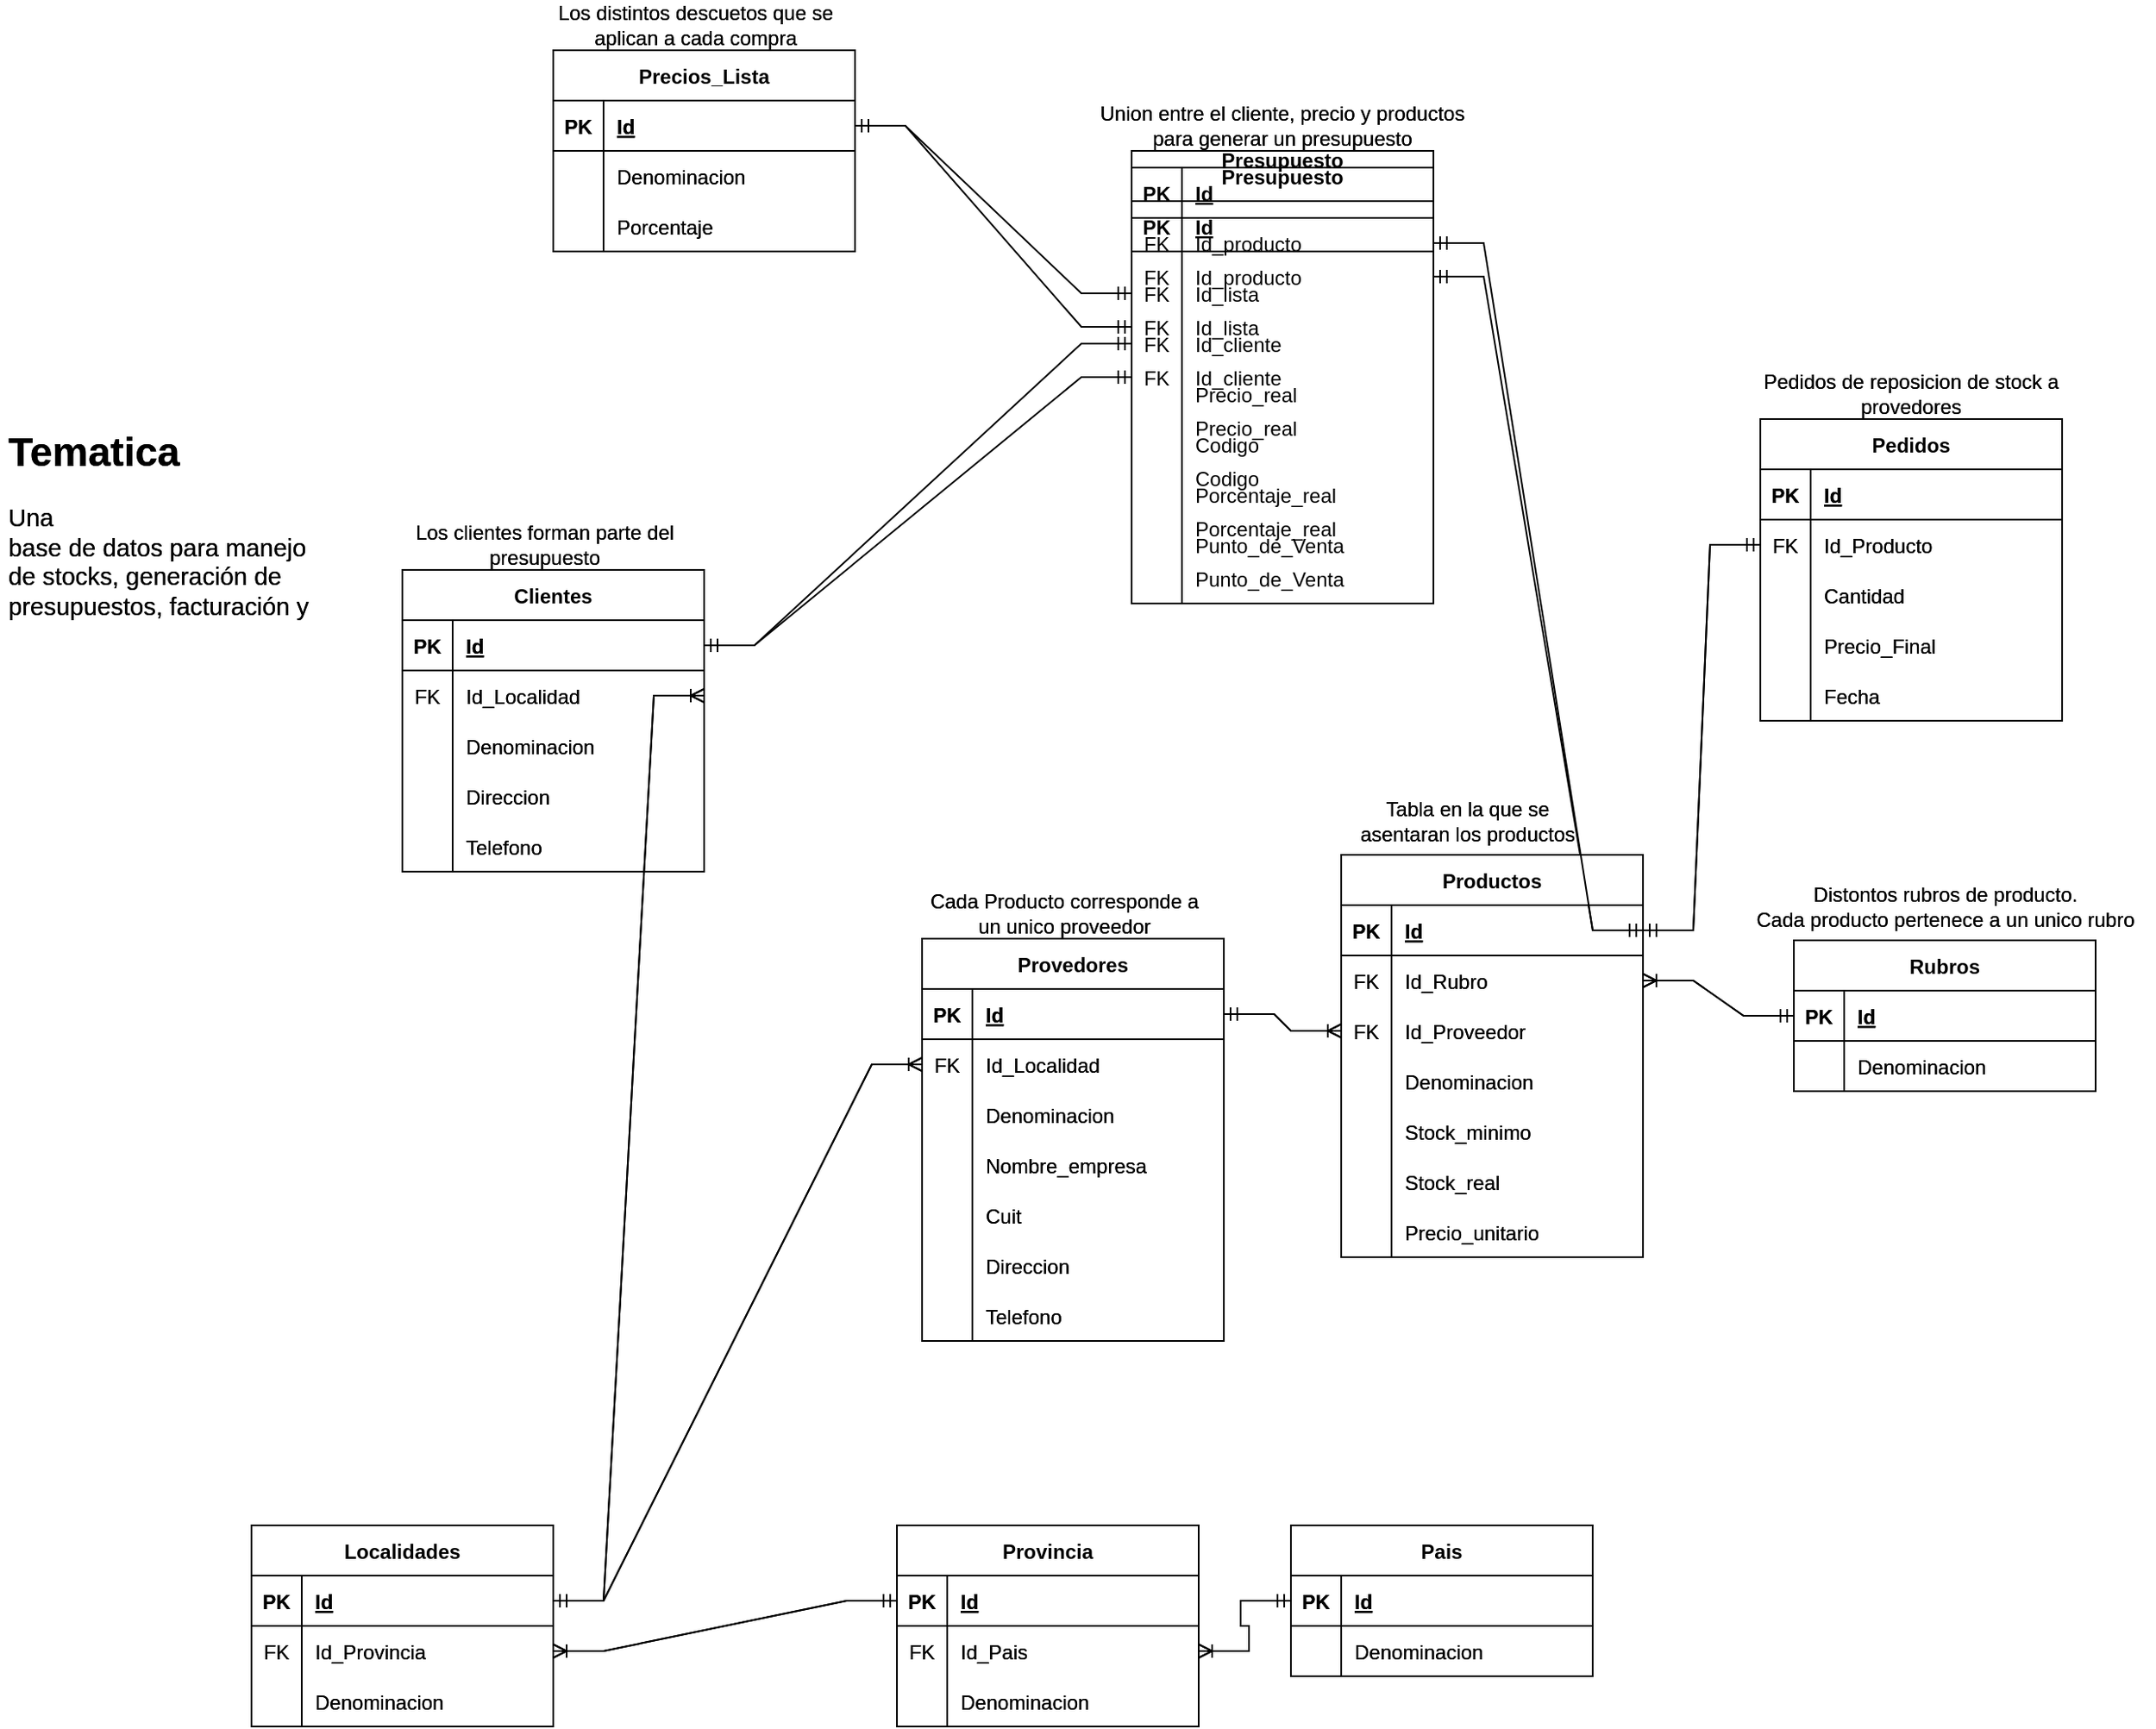<mxfile version="20.7.4" type="device"><diagram id="R2lEEEUBdFMjLlhIrx00" name="Page-1"><mxGraphModel dx="4174" dy="1677" grid="1" gridSize="10" guides="1" tooltips="1" connect="1" arrows="1" fold="1" page="1" pageScale="1" pageWidth="850" pageHeight="1100" math="0" shadow="0" extFonts="Permanent Marker^https://fonts.googleapis.com/css?family=Permanent+Marker"><root><mxCell id="0"/><mxCell id="1" parent="0"/><mxCell id="Kd9sxg6eSHiVtXTHy6Zi-266" value="Productos" style="shape=table;startSize=30;container=1;collapsible=1;childLayout=tableLayout;fixedRows=1;rowLines=0;fontStyle=1;align=center;resizeLast=1;" vertex="1" parent="1"><mxGeometry x="1160" y="770" width="180" height="240" as="geometry"/></mxCell><mxCell id="Kd9sxg6eSHiVtXTHy6Zi-267" value="" style="shape=tableRow;horizontal=0;startSize=0;swimlaneHead=0;swimlaneBody=0;fillColor=none;collapsible=0;dropTarget=0;points=[[0,0.5],[1,0.5]];portConstraint=eastwest;top=0;left=0;right=0;bottom=1;" vertex="1" parent="Kd9sxg6eSHiVtXTHy6Zi-266"><mxGeometry y="30" width="180" height="30" as="geometry"/></mxCell><mxCell id="Kd9sxg6eSHiVtXTHy6Zi-268" value="PK" style="shape=partialRectangle;connectable=0;fillColor=none;top=0;left=0;bottom=0;right=0;fontStyle=1;overflow=hidden;" vertex="1" parent="Kd9sxg6eSHiVtXTHy6Zi-267"><mxGeometry width="30" height="30" as="geometry"><mxRectangle width="30" height="30" as="alternateBounds"/></mxGeometry></mxCell><mxCell id="Kd9sxg6eSHiVtXTHy6Zi-269" value="Id" style="shape=partialRectangle;connectable=0;fillColor=none;top=0;left=0;bottom=0;right=0;align=left;spacingLeft=6;fontStyle=5;overflow=hidden;" vertex="1" parent="Kd9sxg6eSHiVtXTHy6Zi-267"><mxGeometry x="30" width="150" height="30" as="geometry"><mxRectangle width="150" height="30" as="alternateBounds"/></mxGeometry></mxCell><mxCell id="Kd9sxg6eSHiVtXTHy6Zi-270" value="" style="shape=tableRow;horizontal=0;startSize=0;swimlaneHead=0;swimlaneBody=0;fillColor=none;collapsible=0;dropTarget=0;points=[[0,0.5],[1,0.5]];portConstraint=eastwest;top=0;left=0;right=0;bottom=0;" vertex="1" parent="Kd9sxg6eSHiVtXTHy6Zi-266"><mxGeometry y="60" width="180" height="30" as="geometry"/></mxCell><mxCell id="Kd9sxg6eSHiVtXTHy6Zi-271" value="FK" style="shape=partialRectangle;connectable=0;fillColor=none;top=0;left=0;bottom=0;right=0;editable=1;overflow=hidden;" vertex="1" parent="Kd9sxg6eSHiVtXTHy6Zi-270"><mxGeometry width="30" height="30" as="geometry"><mxRectangle width="30" height="30" as="alternateBounds"/></mxGeometry></mxCell><mxCell id="Kd9sxg6eSHiVtXTHy6Zi-272" value="Id_Rubro" style="shape=partialRectangle;connectable=0;fillColor=none;top=0;left=0;bottom=0;right=0;align=left;spacingLeft=6;overflow=hidden;" vertex="1" parent="Kd9sxg6eSHiVtXTHy6Zi-270"><mxGeometry x="30" width="150" height="30" as="geometry"><mxRectangle width="150" height="30" as="alternateBounds"/></mxGeometry></mxCell><mxCell id="Kd9sxg6eSHiVtXTHy6Zi-273" value="" style="shape=tableRow;horizontal=0;startSize=0;swimlaneHead=0;swimlaneBody=0;fillColor=none;collapsible=0;dropTarget=0;points=[[0,0.5],[1,0.5]];portConstraint=eastwest;top=0;left=0;right=0;bottom=0;" vertex="1" parent="Kd9sxg6eSHiVtXTHy6Zi-266"><mxGeometry y="90" width="180" height="30" as="geometry"/></mxCell><mxCell id="Kd9sxg6eSHiVtXTHy6Zi-274" value="FK" style="shape=partialRectangle;connectable=0;fillColor=none;top=0;left=0;bottom=0;right=0;editable=1;overflow=hidden;" vertex="1" parent="Kd9sxg6eSHiVtXTHy6Zi-273"><mxGeometry width="30" height="30" as="geometry"><mxRectangle width="30" height="30" as="alternateBounds"/></mxGeometry></mxCell><mxCell id="Kd9sxg6eSHiVtXTHy6Zi-275" value="Id_Proveedor" style="shape=partialRectangle;connectable=0;fillColor=none;top=0;left=0;bottom=0;right=0;align=left;spacingLeft=6;overflow=hidden;" vertex="1" parent="Kd9sxg6eSHiVtXTHy6Zi-273"><mxGeometry x="30" width="150" height="30" as="geometry"><mxRectangle width="150" height="30" as="alternateBounds"/></mxGeometry></mxCell><mxCell id="Kd9sxg6eSHiVtXTHy6Zi-276" value="" style="shape=tableRow;horizontal=0;startSize=0;swimlaneHead=0;swimlaneBody=0;fillColor=none;collapsible=0;dropTarget=0;points=[[0,0.5],[1,0.5]];portConstraint=eastwest;top=0;left=0;right=0;bottom=0;" vertex="1" parent="Kd9sxg6eSHiVtXTHy6Zi-266"><mxGeometry y="120" width="180" height="30" as="geometry"/></mxCell><mxCell id="Kd9sxg6eSHiVtXTHy6Zi-277" value="" style="shape=partialRectangle;connectable=0;fillColor=none;top=0;left=0;bottom=0;right=0;editable=1;overflow=hidden;" vertex="1" parent="Kd9sxg6eSHiVtXTHy6Zi-276"><mxGeometry width="30" height="30" as="geometry"><mxRectangle width="30" height="30" as="alternateBounds"/></mxGeometry></mxCell><mxCell id="Kd9sxg6eSHiVtXTHy6Zi-278" value="Denominacion" style="shape=partialRectangle;connectable=0;fillColor=none;top=0;left=0;bottom=0;right=0;align=left;spacingLeft=6;overflow=hidden;" vertex="1" parent="Kd9sxg6eSHiVtXTHy6Zi-276"><mxGeometry x="30" width="150" height="30" as="geometry"><mxRectangle width="150" height="30" as="alternateBounds"/></mxGeometry></mxCell><mxCell id="Kd9sxg6eSHiVtXTHy6Zi-288" value="" style="shape=tableRow;horizontal=0;startSize=0;swimlaneHead=0;swimlaneBody=0;fillColor=none;collapsible=0;dropTarget=0;points=[[0,0.5],[1,0.5]];portConstraint=eastwest;top=0;left=0;right=0;bottom=0;" vertex="1" parent="Kd9sxg6eSHiVtXTHy6Zi-266"><mxGeometry y="150" width="180" height="30" as="geometry"/></mxCell><mxCell id="Kd9sxg6eSHiVtXTHy6Zi-289" value="" style="shape=partialRectangle;connectable=0;fillColor=none;top=0;left=0;bottom=0;right=0;editable=1;overflow=hidden;" vertex="1" parent="Kd9sxg6eSHiVtXTHy6Zi-288"><mxGeometry width="30" height="30" as="geometry"><mxRectangle width="30" height="30" as="alternateBounds"/></mxGeometry></mxCell><mxCell id="Kd9sxg6eSHiVtXTHy6Zi-290" value="Stock_minimo" style="shape=partialRectangle;connectable=0;fillColor=none;top=0;left=0;bottom=0;right=0;align=left;spacingLeft=6;overflow=hidden;" vertex="1" parent="Kd9sxg6eSHiVtXTHy6Zi-288"><mxGeometry x="30" width="150" height="30" as="geometry"><mxRectangle width="150" height="30" as="alternateBounds"/></mxGeometry></mxCell><mxCell id="Kd9sxg6eSHiVtXTHy6Zi-296" value="" style="shape=tableRow;horizontal=0;startSize=0;swimlaneHead=0;swimlaneBody=0;fillColor=none;collapsible=0;dropTarget=0;points=[[0,0.5],[1,0.5]];portConstraint=eastwest;top=0;left=0;right=0;bottom=0;" vertex="1" parent="Kd9sxg6eSHiVtXTHy6Zi-266"><mxGeometry y="180" width="180" height="30" as="geometry"/></mxCell><mxCell id="Kd9sxg6eSHiVtXTHy6Zi-297" value="" style="shape=partialRectangle;connectable=0;fillColor=none;top=0;left=0;bottom=0;right=0;editable=1;overflow=hidden;" vertex="1" parent="Kd9sxg6eSHiVtXTHy6Zi-296"><mxGeometry width="30" height="30" as="geometry"><mxRectangle width="30" height="30" as="alternateBounds"/></mxGeometry></mxCell><mxCell id="Kd9sxg6eSHiVtXTHy6Zi-298" value="Stock_real" style="shape=partialRectangle;connectable=0;fillColor=none;top=0;left=0;bottom=0;right=0;align=left;spacingLeft=6;overflow=hidden;" vertex="1" parent="Kd9sxg6eSHiVtXTHy6Zi-296"><mxGeometry x="30" width="150" height="30" as="geometry"><mxRectangle width="150" height="30" as="alternateBounds"/></mxGeometry></mxCell><mxCell id="Kd9sxg6eSHiVtXTHy6Zi-300" value="" style="shape=tableRow;horizontal=0;startSize=0;swimlaneHead=0;swimlaneBody=0;fillColor=none;collapsible=0;dropTarget=0;points=[[0,0.5],[1,0.5]];portConstraint=eastwest;top=0;left=0;right=0;bottom=0;" vertex="1" parent="Kd9sxg6eSHiVtXTHy6Zi-266"><mxGeometry y="210" width="180" height="30" as="geometry"/></mxCell><mxCell id="Kd9sxg6eSHiVtXTHy6Zi-301" value="" style="shape=partialRectangle;connectable=0;fillColor=none;top=0;left=0;bottom=0;right=0;editable=1;overflow=hidden;" vertex="1" parent="Kd9sxg6eSHiVtXTHy6Zi-300"><mxGeometry width="30" height="30" as="geometry"><mxRectangle width="30" height="30" as="alternateBounds"/></mxGeometry></mxCell><mxCell id="Kd9sxg6eSHiVtXTHy6Zi-302" value="Precio_unitario" style="shape=partialRectangle;connectable=0;fillColor=none;top=0;left=0;bottom=0;right=0;align=left;spacingLeft=6;overflow=hidden;" vertex="1" parent="Kd9sxg6eSHiVtXTHy6Zi-300"><mxGeometry x="30" width="150" height="30" as="geometry"><mxRectangle width="150" height="30" as="alternateBounds"/></mxGeometry></mxCell><mxCell id="Kd9sxg6eSHiVtXTHy6Zi-303" value="Rubros" style="shape=table;startSize=30;container=1;collapsible=1;childLayout=tableLayout;fixedRows=1;rowLines=0;fontStyle=1;align=center;resizeLast=1;" vertex="1" parent="1"><mxGeometry x="1430" y="821" width="180" height="90" as="geometry"/></mxCell><mxCell id="Kd9sxg6eSHiVtXTHy6Zi-304" value="" style="shape=tableRow;horizontal=0;startSize=0;swimlaneHead=0;swimlaneBody=0;fillColor=none;collapsible=0;dropTarget=0;points=[[0,0.5],[1,0.5]];portConstraint=eastwest;top=0;left=0;right=0;bottom=1;" vertex="1" parent="Kd9sxg6eSHiVtXTHy6Zi-303"><mxGeometry y="30" width="180" height="30" as="geometry"/></mxCell><mxCell id="Kd9sxg6eSHiVtXTHy6Zi-305" value="PK" style="shape=partialRectangle;connectable=0;fillColor=none;top=0;left=0;bottom=0;right=0;fontStyle=1;overflow=hidden;" vertex="1" parent="Kd9sxg6eSHiVtXTHy6Zi-304"><mxGeometry width="30" height="30" as="geometry"><mxRectangle width="30" height="30" as="alternateBounds"/></mxGeometry></mxCell><mxCell id="Kd9sxg6eSHiVtXTHy6Zi-306" value="Id" style="shape=partialRectangle;connectable=0;fillColor=none;top=0;left=0;bottom=0;right=0;align=left;spacingLeft=6;fontStyle=5;overflow=hidden;" vertex="1" parent="Kd9sxg6eSHiVtXTHy6Zi-304"><mxGeometry x="30" width="150" height="30" as="geometry"><mxRectangle width="150" height="30" as="alternateBounds"/></mxGeometry></mxCell><mxCell id="Kd9sxg6eSHiVtXTHy6Zi-307" value="" style="shape=tableRow;horizontal=0;startSize=0;swimlaneHead=0;swimlaneBody=0;fillColor=none;collapsible=0;dropTarget=0;points=[[0,0.5],[1,0.5]];portConstraint=eastwest;top=0;left=0;right=0;bottom=0;" vertex="1" parent="Kd9sxg6eSHiVtXTHy6Zi-303"><mxGeometry y="60" width="180" height="30" as="geometry"/></mxCell><mxCell id="Kd9sxg6eSHiVtXTHy6Zi-308" value="" style="shape=partialRectangle;connectable=0;fillColor=none;top=0;left=0;bottom=0;right=0;editable=1;overflow=hidden;" vertex="1" parent="Kd9sxg6eSHiVtXTHy6Zi-307"><mxGeometry width="30" height="30" as="geometry"><mxRectangle width="30" height="30" as="alternateBounds"/></mxGeometry></mxCell><mxCell id="Kd9sxg6eSHiVtXTHy6Zi-309" value="Denominacion" style="shape=partialRectangle;connectable=0;fillColor=none;top=0;left=0;bottom=0;right=0;align=left;spacingLeft=6;overflow=hidden;" vertex="1" parent="Kd9sxg6eSHiVtXTHy6Zi-307"><mxGeometry x="30" width="150" height="30" as="geometry"><mxRectangle width="150" height="30" as="alternateBounds"/></mxGeometry></mxCell><mxCell id="Kd9sxg6eSHiVtXTHy6Zi-317" value="" style="edgeStyle=entityRelationEdgeStyle;fontSize=12;html=1;endArrow=ERoneToMany;startArrow=ERmandOne;rounded=0;entryX=1;entryY=0.5;entryDx=0;entryDy=0;exitX=0;exitY=0.5;exitDx=0;exitDy=0;" edge="1" parent="1" source="Kd9sxg6eSHiVtXTHy6Zi-304" target="Kd9sxg6eSHiVtXTHy6Zi-270"><mxGeometry width="100" height="100" relative="1" as="geometry"><mxPoint x="1370" y="811" as="sourcePoint"/><mxPoint x="1470" y="711" as="targetPoint"/></mxGeometry></mxCell><mxCell id="Kd9sxg6eSHiVtXTHy6Zi-331" value="Provedores" style="shape=table;startSize=30;container=1;collapsible=1;childLayout=tableLayout;fixedRows=1;rowLines=0;fontStyle=1;align=center;resizeLast=1;" vertex="1" parent="1"><mxGeometry x="910" y="820" width="180" height="240" as="geometry"/></mxCell><mxCell id="Kd9sxg6eSHiVtXTHy6Zi-332" value="" style="shape=tableRow;horizontal=0;startSize=0;swimlaneHead=0;swimlaneBody=0;fillColor=none;collapsible=0;dropTarget=0;points=[[0,0.5],[1,0.5]];portConstraint=eastwest;top=0;left=0;right=0;bottom=1;" vertex="1" parent="Kd9sxg6eSHiVtXTHy6Zi-331"><mxGeometry y="30" width="180" height="30" as="geometry"/></mxCell><mxCell id="Kd9sxg6eSHiVtXTHy6Zi-333" value="PK" style="shape=partialRectangle;connectable=0;fillColor=none;top=0;left=0;bottom=0;right=0;fontStyle=1;overflow=hidden;" vertex="1" parent="Kd9sxg6eSHiVtXTHy6Zi-332"><mxGeometry width="30" height="30" as="geometry"><mxRectangle width="30" height="30" as="alternateBounds"/></mxGeometry></mxCell><mxCell id="Kd9sxg6eSHiVtXTHy6Zi-334" value="Id" style="shape=partialRectangle;connectable=0;fillColor=none;top=0;left=0;bottom=0;right=0;align=left;spacingLeft=6;fontStyle=5;overflow=hidden;" vertex="1" parent="Kd9sxg6eSHiVtXTHy6Zi-332"><mxGeometry x="30" width="150" height="30" as="geometry"><mxRectangle width="150" height="30" as="alternateBounds"/></mxGeometry></mxCell><mxCell id="Kd9sxg6eSHiVtXTHy6Zi-345" value="" style="shape=tableRow;horizontal=0;startSize=0;swimlaneHead=0;swimlaneBody=0;fillColor=none;collapsible=0;dropTarget=0;points=[[0,0.5],[1,0.5]];portConstraint=eastwest;top=0;left=0;right=0;bottom=0;" vertex="1" parent="Kd9sxg6eSHiVtXTHy6Zi-331"><mxGeometry y="60" width="180" height="30" as="geometry"/></mxCell><mxCell id="Kd9sxg6eSHiVtXTHy6Zi-346" value="FK" style="shape=partialRectangle;connectable=0;fillColor=none;top=0;left=0;bottom=0;right=0;fontStyle=0;overflow=hidden;" vertex="1" parent="Kd9sxg6eSHiVtXTHy6Zi-345"><mxGeometry width="30" height="30" as="geometry"><mxRectangle width="30" height="30" as="alternateBounds"/></mxGeometry></mxCell><mxCell id="Kd9sxg6eSHiVtXTHy6Zi-347" value="Id_Localidad" style="shape=partialRectangle;connectable=0;fillColor=none;top=0;left=0;bottom=0;right=0;align=left;spacingLeft=6;fontStyle=0;overflow=hidden;" vertex="1" parent="Kd9sxg6eSHiVtXTHy6Zi-345"><mxGeometry x="30" width="150" height="30" as="geometry"><mxRectangle width="150" height="30" as="alternateBounds"/></mxGeometry></mxCell><mxCell id="Kd9sxg6eSHiVtXTHy6Zi-371" value="" style="shape=tableRow;horizontal=0;startSize=0;swimlaneHead=0;swimlaneBody=0;fillColor=none;collapsible=0;dropTarget=0;points=[[0,0.5],[1,0.5]];portConstraint=eastwest;top=0;left=0;right=0;bottom=0;" vertex="1" parent="Kd9sxg6eSHiVtXTHy6Zi-331"><mxGeometry y="90" width="180" height="30" as="geometry"/></mxCell><mxCell id="Kd9sxg6eSHiVtXTHy6Zi-372" value="" style="shape=partialRectangle;connectable=0;fillColor=none;top=0;left=0;bottom=0;right=0;editable=1;overflow=hidden;" vertex="1" parent="Kd9sxg6eSHiVtXTHy6Zi-371"><mxGeometry width="30" height="30" as="geometry"><mxRectangle width="30" height="30" as="alternateBounds"/></mxGeometry></mxCell><mxCell id="Kd9sxg6eSHiVtXTHy6Zi-373" value="Denominacion" style="shape=partialRectangle;connectable=0;fillColor=none;top=0;left=0;bottom=0;right=0;align=left;spacingLeft=6;overflow=hidden;" vertex="1" parent="Kd9sxg6eSHiVtXTHy6Zi-371"><mxGeometry x="30" width="150" height="30" as="geometry"><mxRectangle width="150" height="30" as="alternateBounds"/></mxGeometry></mxCell><mxCell id="Kd9sxg6eSHiVtXTHy6Zi-367" value="" style="shape=tableRow;horizontal=0;startSize=0;swimlaneHead=0;swimlaneBody=0;fillColor=none;collapsible=0;dropTarget=0;points=[[0,0.5],[1,0.5]];portConstraint=eastwest;top=0;left=0;right=0;bottom=0;" vertex="1" parent="Kd9sxg6eSHiVtXTHy6Zi-331"><mxGeometry y="120" width="180" height="30" as="geometry"/></mxCell><mxCell id="Kd9sxg6eSHiVtXTHy6Zi-368" value="" style="shape=partialRectangle;connectable=0;fillColor=none;top=0;left=0;bottom=0;right=0;editable=1;overflow=hidden;" vertex="1" parent="Kd9sxg6eSHiVtXTHy6Zi-367"><mxGeometry width="30" height="30" as="geometry"><mxRectangle width="30" height="30" as="alternateBounds"/></mxGeometry></mxCell><mxCell id="Kd9sxg6eSHiVtXTHy6Zi-369" value="Nombre_empresa" style="shape=partialRectangle;connectable=0;fillColor=none;top=0;left=0;bottom=0;right=0;align=left;spacingLeft=6;overflow=hidden;" vertex="1" parent="Kd9sxg6eSHiVtXTHy6Zi-367"><mxGeometry x="30" width="150" height="30" as="geometry"><mxRectangle width="150" height="30" as="alternateBounds"/></mxGeometry></mxCell><mxCell id="Kd9sxg6eSHiVtXTHy6Zi-363" value="" style="shape=tableRow;horizontal=0;startSize=0;swimlaneHead=0;swimlaneBody=0;fillColor=none;collapsible=0;dropTarget=0;points=[[0,0.5],[1,0.5]];portConstraint=eastwest;top=0;left=0;right=0;bottom=0;" vertex="1" parent="Kd9sxg6eSHiVtXTHy6Zi-331"><mxGeometry y="150" width="180" height="30" as="geometry"/></mxCell><mxCell id="Kd9sxg6eSHiVtXTHy6Zi-364" value="" style="shape=partialRectangle;connectable=0;fillColor=none;top=0;left=0;bottom=0;right=0;editable=1;overflow=hidden;" vertex="1" parent="Kd9sxg6eSHiVtXTHy6Zi-363"><mxGeometry width="30" height="30" as="geometry"><mxRectangle width="30" height="30" as="alternateBounds"/></mxGeometry></mxCell><mxCell id="Kd9sxg6eSHiVtXTHy6Zi-365" value="Cuit" style="shape=partialRectangle;connectable=0;fillColor=none;top=0;left=0;bottom=0;right=0;align=left;spacingLeft=6;overflow=hidden;" vertex="1" parent="Kd9sxg6eSHiVtXTHy6Zi-363"><mxGeometry x="30" width="150" height="30" as="geometry"><mxRectangle width="150" height="30" as="alternateBounds"/></mxGeometry></mxCell><mxCell id="Kd9sxg6eSHiVtXTHy6Zi-375" value="" style="shape=tableRow;horizontal=0;startSize=0;swimlaneHead=0;swimlaneBody=0;fillColor=none;collapsible=0;dropTarget=0;points=[[0,0.5],[1,0.5]];portConstraint=eastwest;top=0;left=0;right=0;bottom=0;" vertex="1" parent="Kd9sxg6eSHiVtXTHy6Zi-331"><mxGeometry y="180" width="180" height="30" as="geometry"/></mxCell><mxCell id="Kd9sxg6eSHiVtXTHy6Zi-376" value="" style="shape=partialRectangle;connectable=0;fillColor=none;top=0;left=0;bottom=0;right=0;editable=1;overflow=hidden;" vertex="1" parent="Kd9sxg6eSHiVtXTHy6Zi-375"><mxGeometry width="30" height="30" as="geometry"><mxRectangle width="30" height="30" as="alternateBounds"/></mxGeometry></mxCell><mxCell id="Kd9sxg6eSHiVtXTHy6Zi-377" value="Direccion" style="shape=partialRectangle;connectable=0;fillColor=none;top=0;left=0;bottom=0;right=0;align=left;spacingLeft=6;overflow=hidden;" vertex="1" parent="Kd9sxg6eSHiVtXTHy6Zi-375"><mxGeometry x="30" width="150" height="30" as="geometry"><mxRectangle width="150" height="30" as="alternateBounds"/></mxGeometry></mxCell><mxCell id="Kd9sxg6eSHiVtXTHy6Zi-379" value="" style="shape=tableRow;horizontal=0;startSize=0;swimlaneHead=0;swimlaneBody=0;fillColor=none;collapsible=0;dropTarget=0;points=[[0,0.5],[1,0.5]];portConstraint=eastwest;top=0;left=0;right=0;bottom=0;" vertex="1" parent="Kd9sxg6eSHiVtXTHy6Zi-331"><mxGeometry y="210" width="180" height="30" as="geometry"/></mxCell><mxCell id="Kd9sxg6eSHiVtXTHy6Zi-380" value="" style="shape=partialRectangle;connectable=0;fillColor=none;top=0;left=0;bottom=0;right=0;editable=1;overflow=hidden;" vertex="1" parent="Kd9sxg6eSHiVtXTHy6Zi-379"><mxGeometry width="30" height="30" as="geometry"><mxRectangle width="30" height="30" as="alternateBounds"/></mxGeometry></mxCell><mxCell id="Kd9sxg6eSHiVtXTHy6Zi-381" value="Telefono" style="shape=partialRectangle;connectable=0;fillColor=none;top=0;left=0;bottom=0;right=0;align=left;spacingLeft=6;overflow=hidden;" vertex="1" parent="Kd9sxg6eSHiVtXTHy6Zi-379"><mxGeometry x="30" width="150" height="30" as="geometry"><mxRectangle width="150" height="30" as="alternateBounds"/></mxGeometry></mxCell><mxCell id="Kd9sxg6eSHiVtXTHy6Zi-382" value="" style="edgeStyle=entityRelationEdgeStyle;fontSize=12;html=1;endArrow=ERoneToMany;startArrow=ERmandOne;rounded=0;entryX=0;entryY=0.5;entryDx=0;entryDy=0;exitX=1;exitY=0.5;exitDx=0;exitDy=0;" edge="1" parent="1" source="Kd9sxg6eSHiVtXTHy6Zi-332" target="Kd9sxg6eSHiVtXTHy6Zi-273"><mxGeometry x="0.76" y="-78" width="100" height="100" relative="1" as="geometry"><mxPoint x="1440" y="876" as="sourcePoint"/><mxPoint x="1340" y="906" as="targetPoint"/><mxPoint x="-20" y="-3" as="offset"/></mxGeometry></mxCell><mxCell id="Kd9sxg6eSHiVtXTHy6Zi-409" value="Localidades" style="shape=table;startSize=30;container=1;collapsible=1;childLayout=tableLayout;fixedRows=1;rowLines=0;fontStyle=1;align=center;resizeLast=1;" vertex="1" parent="1"><mxGeometry x="510" y="1170" width="180" height="120" as="geometry"/></mxCell><mxCell id="Kd9sxg6eSHiVtXTHy6Zi-410" value="" style="shape=tableRow;horizontal=0;startSize=0;swimlaneHead=0;swimlaneBody=0;fillColor=none;collapsible=0;dropTarget=0;points=[[0,0.5],[1,0.5]];portConstraint=eastwest;top=0;left=0;right=0;bottom=1;" vertex="1" parent="Kd9sxg6eSHiVtXTHy6Zi-409"><mxGeometry y="30" width="180" height="30" as="geometry"/></mxCell><mxCell id="Kd9sxg6eSHiVtXTHy6Zi-411" value="PK" style="shape=partialRectangle;connectable=0;fillColor=none;top=0;left=0;bottom=0;right=0;fontStyle=1;overflow=hidden;" vertex="1" parent="Kd9sxg6eSHiVtXTHy6Zi-410"><mxGeometry width="30" height="30" as="geometry"><mxRectangle width="30" height="30" as="alternateBounds"/></mxGeometry></mxCell><mxCell id="Kd9sxg6eSHiVtXTHy6Zi-412" value="Id" style="shape=partialRectangle;connectable=0;fillColor=none;top=0;left=0;bottom=0;right=0;align=left;spacingLeft=6;fontStyle=5;overflow=hidden;" vertex="1" parent="Kd9sxg6eSHiVtXTHy6Zi-410"><mxGeometry x="30" width="150" height="30" as="geometry"><mxRectangle width="150" height="30" as="alternateBounds"/></mxGeometry></mxCell><mxCell id="Kd9sxg6eSHiVtXTHy6Zi-441" value="" style="shape=tableRow;horizontal=0;startSize=0;swimlaneHead=0;swimlaneBody=0;fillColor=none;collapsible=0;dropTarget=0;points=[[0,0.5],[1,0.5]];portConstraint=eastwest;top=0;left=0;right=0;bottom=0;" vertex="1" parent="Kd9sxg6eSHiVtXTHy6Zi-409"><mxGeometry y="60" width="180" height="30" as="geometry"/></mxCell><mxCell id="Kd9sxg6eSHiVtXTHy6Zi-442" value="FK" style="shape=partialRectangle;connectable=0;fillColor=none;top=0;left=0;bottom=0;right=0;editable=1;overflow=hidden;" vertex="1" parent="Kd9sxg6eSHiVtXTHy6Zi-441"><mxGeometry width="30" height="30" as="geometry"><mxRectangle width="30" height="30" as="alternateBounds"/></mxGeometry></mxCell><mxCell id="Kd9sxg6eSHiVtXTHy6Zi-443" value="Id_Provincia" style="shape=partialRectangle;connectable=0;fillColor=none;top=0;left=0;bottom=0;right=0;align=left;spacingLeft=6;overflow=hidden;" vertex="1" parent="Kd9sxg6eSHiVtXTHy6Zi-441"><mxGeometry x="30" width="150" height="30" as="geometry"><mxRectangle width="150" height="30" as="alternateBounds"/></mxGeometry></mxCell><mxCell id="Kd9sxg6eSHiVtXTHy6Zi-413" value="" style="shape=tableRow;horizontal=0;startSize=0;swimlaneHead=0;swimlaneBody=0;fillColor=none;collapsible=0;dropTarget=0;points=[[0,0.5],[1,0.5]];portConstraint=eastwest;top=0;left=0;right=0;bottom=0;" vertex="1" parent="Kd9sxg6eSHiVtXTHy6Zi-409"><mxGeometry y="90" width="180" height="30" as="geometry"/></mxCell><mxCell id="Kd9sxg6eSHiVtXTHy6Zi-414" value="" style="shape=partialRectangle;connectable=0;fillColor=none;top=0;left=0;bottom=0;right=0;editable=1;overflow=hidden;" vertex="1" parent="Kd9sxg6eSHiVtXTHy6Zi-413"><mxGeometry width="30" height="30" as="geometry"><mxRectangle width="30" height="30" as="alternateBounds"/></mxGeometry></mxCell><mxCell id="Kd9sxg6eSHiVtXTHy6Zi-415" value="Denominacion" style="shape=partialRectangle;connectable=0;fillColor=none;top=0;left=0;bottom=0;right=0;align=left;spacingLeft=6;overflow=hidden;" vertex="1" parent="Kd9sxg6eSHiVtXTHy6Zi-413"><mxGeometry x="30" width="150" height="30" as="geometry"><mxRectangle width="150" height="30" as="alternateBounds"/></mxGeometry></mxCell><mxCell id="Kd9sxg6eSHiVtXTHy6Zi-444" value="Provincia" style="shape=table;startSize=30;container=1;collapsible=1;childLayout=tableLayout;fixedRows=1;rowLines=0;fontStyle=1;align=center;resizeLast=1;" vertex="1" parent="1"><mxGeometry x="895" y="1170" width="180" height="120" as="geometry"/></mxCell><mxCell id="Kd9sxg6eSHiVtXTHy6Zi-445" value="" style="shape=tableRow;horizontal=0;startSize=0;swimlaneHead=0;swimlaneBody=0;fillColor=none;collapsible=0;dropTarget=0;points=[[0,0.5],[1,0.5]];portConstraint=eastwest;top=0;left=0;right=0;bottom=1;" vertex="1" parent="Kd9sxg6eSHiVtXTHy6Zi-444"><mxGeometry y="30" width="180" height="30" as="geometry"/></mxCell><mxCell id="Kd9sxg6eSHiVtXTHy6Zi-446" value="PK" style="shape=partialRectangle;connectable=0;fillColor=none;top=0;left=0;bottom=0;right=0;fontStyle=1;overflow=hidden;" vertex="1" parent="Kd9sxg6eSHiVtXTHy6Zi-445"><mxGeometry width="30" height="30" as="geometry"><mxRectangle width="30" height="30" as="alternateBounds"/></mxGeometry></mxCell><mxCell id="Kd9sxg6eSHiVtXTHy6Zi-447" value="Id" style="shape=partialRectangle;connectable=0;fillColor=none;top=0;left=0;bottom=0;right=0;align=left;spacingLeft=6;fontStyle=5;overflow=hidden;" vertex="1" parent="Kd9sxg6eSHiVtXTHy6Zi-445"><mxGeometry x="30" width="150" height="30" as="geometry"><mxRectangle width="150" height="30" as="alternateBounds"/></mxGeometry></mxCell><mxCell id="Kd9sxg6eSHiVtXTHy6Zi-448" value="" style="shape=tableRow;horizontal=0;startSize=0;swimlaneHead=0;swimlaneBody=0;fillColor=none;collapsible=0;dropTarget=0;points=[[0,0.5],[1,0.5]];portConstraint=eastwest;top=0;left=0;right=0;bottom=0;" vertex="1" parent="Kd9sxg6eSHiVtXTHy6Zi-444"><mxGeometry y="60" width="180" height="30" as="geometry"/></mxCell><mxCell id="Kd9sxg6eSHiVtXTHy6Zi-449" value="FK" style="shape=partialRectangle;connectable=0;fillColor=none;top=0;left=0;bottom=0;right=0;editable=1;overflow=hidden;" vertex="1" parent="Kd9sxg6eSHiVtXTHy6Zi-448"><mxGeometry width="30" height="30" as="geometry"><mxRectangle width="30" height="30" as="alternateBounds"/></mxGeometry></mxCell><mxCell id="Kd9sxg6eSHiVtXTHy6Zi-450" value="Id_Pais" style="shape=partialRectangle;connectable=0;fillColor=none;top=0;left=0;bottom=0;right=0;align=left;spacingLeft=6;overflow=hidden;" vertex="1" parent="Kd9sxg6eSHiVtXTHy6Zi-448"><mxGeometry x="30" width="150" height="30" as="geometry"><mxRectangle width="150" height="30" as="alternateBounds"/></mxGeometry></mxCell><mxCell id="Kd9sxg6eSHiVtXTHy6Zi-451" value="" style="shape=tableRow;horizontal=0;startSize=0;swimlaneHead=0;swimlaneBody=0;fillColor=none;collapsible=0;dropTarget=0;points=[[0,0.5],[1,0.5]];portConstraint=eastwest;top=0;left=0;right=0;bottom=0;" vertex="1" parent="Kd9sxg6eSHiVtXTHy6Zi-444"><mxGeometry y="90" width="180" height="30" as="geometry"/></mxCell><mxCell id="Kd9sxg6eSHiVtXTHy6Zi-452" value="" style="shape=partialRectangle;connectable=0;fillColor=none;top=0;left=0;bottom=0;right=0;editable=1;overflow=hidden;" vertex="1" parent="Kd9sxg6eSHiVtXTHy6Zi-451"><mxGeometry width="30" height="30" as="geometry"><mxRectangle width="30" height="30" as="alternateBounds"/></mxGeometry></mxCell><mxCell id="Kd9sxg6eSHiVtXTHy6Zi-453" value="Denominacion" style="shape=partialRectangle;connectable=0;fillColor=none;top=0;left=0;bottom=0;right=0;align=left;spacingLeft=6;overflow=hidden;" vertex="1" parent="Kd9sxg6eSHiVtXTHy6Zi-451"><mxGeometry x="30" width="150" height="30" as="geometry"><mxRectangle width="150" height="30" as="alternateBounds"/></mxGeometry></mxCell><mxCell id="Kd9sxg6eSHiVtXTHy6Zi-454" value="Pais" style="shape=table;startSize=30;container=1;collapsible=1;childLayout=tableLayout;fixedRows=1;rowLines=0;fontStyle=1;align=center;resizeLast=1;" vertex="1" parent="1"><mxGeometry x="1130" y="1170" width="180" height="90" as="geometry"/></mxCell><mxCell id="Kd9sxg6eSHiVtXTHy6Zi-455" value="" style="shape=tableRow;horizontal=0;startSize=0;swimlaneHead=0;swimlaneBody=0;fillColor=none;collapsible=0;dropTarget=0;points=[[0,0.5],[1,0.5]];portConstraint=eastwest;top=0;left=0;right=0;bottom=1;" vertex="1" parent="Kd9sxg6eSHiVtXTHy6Zi-454"><mxGeometry y="30" width="180" height="30" as="geometry"/></mxCell><mxCell id="Kd9sxg6eSHiVtXTHy6Zi-456" value="PK" style="shape=partialRectangle;connectable=0;fillColor=none;top=0;left=0;bottom=0;right=0;fontStyle=1;overflow=hidden;" vertex="1" parent="Kd9sxg6eSHiVtXTHy6Zi-455"><mxGeometry width="30" height="30" as="geometry"><mxRectangle width="30" height="30" as="alternateBounds"/></mxGeometry></mxCell><mxCell id="Kd9sxg6eSHiVtXTHy6Zi-457" value="Id" style="shape=partialRectangle;connectable=0;fillColor=none;top=0;left=0;bottom=0;right=0;align=left;spacingLeft=6;fontStyle=5;overflow=hidden;" vertex="1" parent="Kd9sxg6eSHiVtXTHy6Zi-455"><mxGeometry x="30" width="150" height="30" as="geometry"><mxRectangle width="150" height="30" as="alternateBounds"/></mxGeometry></mxCell><mxCell id="Kd9sxg6eSHiVtXTHy6Zi-461" value="" style="shape=tableRow;horizontal=0;startSize=0;swimlaneHead=0;swimlaneBody=0;fillColor=none;collapsible=0;dropTarget=0;points=[[0,0.5],[1,0.5]];portConstraint=eastwest;top=0;left=0;right=0;bottom=0;" vertex="1" parent="Kd9sxg6eSHiVtXTHy6Zi-454"><mxGeometry y="60" width="180" height="30" as="geometry"/></mxCell><mxCell id="Kd9sxg6eSHiVtXTHy6Zi-462" value="" style="shape=partialRectangle;connectable=0;fillColor=none;top=0;left=0;bottom=0;right=0;editable=1;overflow=hidden;" vertex="1" parent="Kd9sxg6eSHiVtXTHy6Zi-461"><mxGeometry width="30" height="30" as="geometry"><mxRectangle width="30" height="30" as="alternateBounds"/></mxGeometry></mxCell><mxCell id="Kd9sxg6eSHiVtXTHy6Zi-463" value="Denominacion" style="shape=partialRectangle;connectable=0;fillColor=none;top=0;left=0;bottom=0;right=0;align=left;spacingLeft=6;overflow=hidden;" vertex="1" parent="Kd9sxg6eSHiVtXTHy6Zi-461"><mxGeometry x="30" width="150" height="30" as="geometry"><mxRectangle width="150" height="30" as="alternateBounds"/></mxGeometry></mxCell><mxCell id="Kd9sxg6eSHiVtXTHy6Zi-464" value="" style="edgeStyle=entityRelationEdgeStyle;fontSize=12;html=1;endArrow=ERoneToMany;startArrow=ERmandOne;rounded=0;exitX=1;exitY=0.5;exitDx=0;exitDy=0;" edge="1" parent="1" source="Kd9sxg6eSHiVtXTHy6Zi-410" target="Kd9sxg6eSHiVtXTHy6Zi-345"><mxGeometry x="0.76" y="-78" width="100" height="100" relative="1" as="geometry"><mxPoint x="790" y="1050" as="sourcePoint"/><mxPoint x="600" y="1205" as="targetPoint"/><mxPoint x="-20" y="-3" as="offset"/></mxGeometry></mxCell><mxCell id="Kd9sxg6eSHiVtXTHy6Zi-466" value="" style="edgeStyle=entityRelationEdgeStyle;fontSize=12;html=1;endArrow=ERoneToMany;startArrow=ERmandOne;rounded=0;exitX=0;exitY=0.5;exitDx=0;exitDy=0;entryX=1;entryY=0.5;entryDx=0;entryDy=0;" edge="1" parent="1" source="Kd9sxg6eSHiVtXTHy6Zi-455" target="Kd9sxg6eSHiVtXTHy6Zi-448"><mxGeometry width="100" height="100" relative="1" as="geometry"><mxPoint x="925" y="1115" as="sourcePoint"/><mxPoint x="1120" y="1290" as="targetPoint"/></mxGeometry></mxCell><mxCell id="Kd9sxg6eSHiVtXTHy6Zi-467" value="Clientes" style="shape=table;startSize=30;container=1;collapsible=1;childLayout=tableLayout;fixedRows=1;rowLines=0;fontStyle=1;align=center;resizeLast=1;" vertex="1" parent="1"><mxGeometry x="600" y="600" width="180" height="180" as="geometry"/></mxCell><mxCell id="Kd9sxg6eSHiVtXTHy6Zi-468" value="" style="shape=tableRow;horizontal=0;startSize=0;swimlaneHead=0;swimlaneBody=0;fillColor=none;collapsible=0;dropTarget=0;points=[[0,0.5],[1,0.5]];portConstraint=eastwest;top=0;left=0;right=0;bottom=1;" vertex="1" parent="Kd9sxg6eSHiVtXTHy6Zi-467"><mxGeometry y="30" width="180" height="30" as="geometry"/></mxCell><mxCell id="Kd9sxg6eSHiVtXTHy6Zi-469" value="PK" style="shape=partialRectangle;connectable=0;fillColor=none;top=0;left=0;bottom=0;right=0;fontStyle=1;overflow=hidden;" vertex="1" parent="Kd9sxg6eSHiVtXTHy6Zi-468"><mxGeometry width="30" height="30" as="geometry"><mxRectangle width="30" height="30" as="alternateBounds"/></mxGeometry></mxCell><mxCell id="Kd9sxg6eSHiVtXTHy6Zi-470" value="Id" style="shape=partialRectangle;connectable=0;fillColor=none;top=0;left=0;bottom=0;right=0;align=left;spacingLeft=6;fontStyle=5;overflow=hidden;" vertex="1" parent="Kd9sxg6eSHiVtXTHy6Zi-468"><mxGeometry x="30" width="150" height="30" as="geometry"><mxRectangle width="150" height="30" as="alternateBounds"/></mxGeometry></mxCell><mxCell id="Kd9sxg6eSHiVtXTHy6Zi-480" value="" style="shape=tableRow;horizontal=0;startSize=0;swimlaneHead=0;swimlaneBody=0;fillColor=none;collapsible=0;dropTarget=0;points=[[0,0.5],[1,0.5]];portConstraint=eastwest;top=0;left=0;right=0;bottom=0;" vertex="1" parent="Kd9sxg6eSHiVtXTHy6Zi-467"><mxGeometry y="60" width="180" height="30" as="geometry"/></mxCell><mxCell id="Kd9sxg6eSHiVtXTHy6Zi-481" value="FK" style="shape=partialRectangle;connectable=0;fillColor=none;top=0;left=0;bottom=0;right=0;fontStyle=0;overflow=hidden;" vertex="1" parent="Kd9sxg6eSHiVtXTHy6Zi-480"><mxGeometry width="30" height="30" as="geometry"><mxRectangle width="30" height="30" as="alternateBounds"/></mxGeometry></mxCell><mxCell id="Kd9sxg6eSHiVtXTHy6Zi-482" value="Id_Localidad" style="shape=partialRectangle;connectable=0;fillColor=none;top=0;left=0;bottom=0;right=0;align=left;spacingLeft=6;fontStyle=0;overflow=hidden;" vertex="1" parent="Kd9sxg6eSHiVtXTHy6Zi-480"><mxGeometry x="30" width="150" height="30" as="geometry"><mxRectangle width="150" height="30" as="alternateBounds"/></mxGeometry></mxCell><mxCell id="Kd9sxg6eSHiVtXTHy6Zi-471" value="" style="shape=tableRow;horizontal=0;startSize=0;swimlaneHead=0;swimlaneBody=0;fillColor=none;collapsible=0;dropTarget=0;points=[[0,0.5],[1,0.5]];portConstraint=eastwest;top=0;left=0;right=0;bottom=0;" vertex="1" parent="Kd9sxg6eSHiVtXTHy6Zi-467"><mxGeometry y="90" width="180" height="30" as="geometry"/></mxCell><mxCell id="Kd9sxg6eSHiVtXTHy6Zi-472" value="" style="shape=partialRectangle;connectable=0;fillColor=none;top=0;left=0;bottom=0;right=0;editable=1;overflow=hidden;" vertex="1" parent="Kd9sxg6eSHiVtXTHy6Zi-471"><mxGeometry width="30" height="30" as="geometry"><mxRectangle width="30" height="30" as="alternateBounds"/></mxGeometry></mxCell><mxCell id="Kd9sxg6eSHiVtXTHy6Zi-473" value="Denominacion" style="shape=partialRectangle;connectable=0;fillColor=none;top=0;left=0;bottom=0;right=0;align=left;spacingLeft=6;overflow=hidden;" vertex="1" parent="Kd9sxg6eSHiVtXTHy6Zi-471"><mxGeometry x="30" width="150" height="30" as="geometry"><mxRectangle width="150" height="30" as="alternateBounds"/></mxGeometry></mxCell><mxCell id="Kd9sxg6eSHiVtXTHy6Zi-474" value="" style="shape=tableRow;horizontal=0;startSize=0;swimlaneHead=0;swimlaneBody=0;fillColor=none;collapsible=0;dropTarget=0;points=[[0,0.5],[1,0.5]];portConstraint=eastwest;top=0;left=0;right=0;bottom=0;" vertex="1" parent="Kd9sxg6eSHiVtXTHy6Zi-467"><mxGeometry y="120" width="180" height="30" as="geometry"/></mxCell><mxCell id="Kd9sxg6eSHiVtXTHy6Zi-475" value="" style="shape=partialRectangle;connectable=0;fillColor=none;top=0;left=0;bottom=0;right=0;editable=1;overflow=hidden;" vertex="1" parent="Kd9sxg6eSHiVtXTHy6Zi-474"><mxGeometry width="30" height="30" as="geometry"><mxRectangle width="30" height="30" as="alternateBounds"/></mxGeometry></mxCell><mxCell id="Kd9sxg6eSHiVtXTHy6Zi-476" value="Direccion" style="shape=partialRectangle;connectable=0;fillColor=none;top=0;left=0;bottom=0;right=0;align=left;spacingLeft=6;overflow=hidden;" vertex="1" parent="Kd9sxg6eSHiVtXTHy6Zi-474"><mxGeometry x="30" width="150" height="30" as="geometry"><mxRectangle width="150" height="30" as="alternateBounds"/></mxGeometry></mxCell><mxCell id="Kd9sxg6eSHiVtXTHy6Zi-477" value="" style="shape=tableRow;horizontal=0;startSize=0;swimlaneHead=0;swimlaneBody=0;fillColor=none;collapsible=0;dropTarget=0;points=[[0,0.5],[1,0.5]];portConstraint=eastwest;top=0;left=0;right=0;bottom=0;" vertex="1" parent="Kd9sxg6eSHiVtXTHy6Zi-467"><mxGeometry y="150" width="180" height="30" as="geometry"/></mxCell><mxCell id="Kd9sxg6eSHiVtXTHy6Zi-478" value="" style="shape=partialRectangle;connectable=0;fillColor=none;top=0;left=0;bottom=0;right=0;editable=1;overflow=hidden;" vertex="1" parent="Kd9sxg6eSHiVtXTHy6Zi-477"><mxGeometry width="30" height="30" as="geometry"><mxRectangle width="30" height="30" as="alternateBounds"/></mxGeometry></mxCell><mxCell id="Kd9sxg6eSHiVtXTHy6Zi-479" value="Telefono" style="shape=partialRectangle;connectable=0;fillColor=none;top=0;left=0;bottom=0;right=0;align=left;spacingLeft=6;overflow=hidden;" vertex="1" parent="Kd9sxg6eSHiVtXTHy6Zi-477"><mxGeometry x="30" width="150" height="30" as="geometry"><mxRectangle width="150" height="30" as="alternateBounds"/></mxGeometry></mxCell><mxCell id="Kd9sxg6eSHiVtXTHy6Zi-483" value="" style="edgeStyle=entityRelationEdgeStyle;fontSize=12;html=1;endArrow=ERoneToMany;startArrow=ERmandOne;rounded=0;entryX=1;entryY=0.5;entryDx=0;entryDy=0;exitX=1;exitY=0.5;exitDx=0;exitDy=0;" edge="1" parent="1" source="Kd9sxg6eSHiVtXTHy6Zi-410" target="Kd9sxg6eSHiVtXTHy6Zi-480"><mxGeometry x="0.76" y="-78" width="100" height="100" relative="1" as="geometry"><mxPoint x="660" y="990" as="sourcePoint"/><mxPoint x="820" y="1190" as="targetPoint"/><mxPoint x="-20" y="-3" as="offset"/></mxGeometry></mxCell><mxCell id="Kd9sxg6eSHiVtXTHy6Zi-484" value="Precios_Lista" style="shape=table;startSize=30;container=1;collapsible=1;childLayout=tableLayout;fixedRows=1;rowLines=0;fontStyle=1;align=center;resizeLast=1;" vertex="1" parent="1"><mxGeometry x="690" y="290" width="180" height="120" as="geometry"/></mxCell><mxCell id="Kd9sxg6eSHiVtXTHy6Zi-485" value="" style="shape=tableRow;horizontal=0;startSize=0;swimlaneHead=0;swimlaneBody=0;fillColor=none;collapsible=0;dropTarget=0;points=[[0,0.5],[1,0.5]];portConstraint=eastwest;top=0;left=0;right=0;bottom=1;" vertex="1" parent="Kd9sxg6eSHiVtXTHy6Zi-484"><mxGeometry y="30" width="180" height="30" as="geometry"/></mxCell><mxCell id="Kd9sxg6eSHiVtXTHy6Zi-486" value="PK" style="shape=partialRectangle;connectable=0;fillColor=none;top=0;left=0;bottom=0;right=0;fontStyle=1;overflow=hidden;" vertex="1" parent="Kd9sxg6eSHiVtXTHy6Zi-485"><mxGeometry width="30" height="30" as="geometry"><mxRectangle width="30" height="30" as="alternateBounds"/></mxGeometry></mxCell><mxCell id="Kd9sxg6eSHiVtXTHy6Zi-487" value="Id" style="shape=partialRectangle;connectable=0;fillColor=none;top=0;left=0;bottom=0;right=0;align=left;spacingLeft=6;fontStyle=5;overflow=hidden;" vertex="1" parent="Kd9sxg6eSHiVtXTHy6Zi-485"><mxGeometry x="30" width="150" height="30" as="geometry"><mxRectangle width="150" height="30" as="alternateBounds"/></mxGeometry></mxCell><mxCell id="Kd9sxg6eSHiVtXTHy6Zi-488" value="" style="shape=tableRow;horizontal=0;startSize=0;swimlaneHead=0;swimlaneBody=0;fillColor=none;collapsible=0;dropTarget=0;points=[[0,0.5],[1,0.5]];portConstraint=eastwest;top=0;left=0;right=0;bottom=0;" vertex="1" parent="Kd9sxg6eSHiVtXTHy6Zi-484"><mxGeometry y="60" width="180" height="30" as="geometry"/></mxCell><mxCell id="Kd9sxg6eSHiVtXTHy6Zi-489" value="" style="shape=partialRectangle;connectable=0;fillColor=none;top=0;left=0;bottom=0;right=0;editable=1;overflow=hidden;" vertex="1" parent="Kd9sxg6eSHiVtXTHy6Zi-488"><mxGeometry width="30" height="30" as="geometry"><mxRectangle width="30" height="30" as="alternateBounds"/></mxGeometry></mxCell><mxCell id="Kd9sxg6eSHiVtXTHy6Zi-490" value="Denominacion" style="shape=partialRectangle;connectable=0;fillColor=none;top=0;left=0;bottom=0;right=0;align=left;spacingLeft=6;overflow=hidden;" vertex="1" parent="Kd9sxg6eSHiVtXTHy6Zi-488"><mxGeometry x="30" width="150" height="30" as="geometry"><mxRectangle width="150" height="30" as="alternateBounds"/></mxGeometry></mxCell><mxCell id="Kd9sxg6eSHiVtXTHy6Zi-491" value="" style="shape=tableRow;horizontal=0;startSize=0;swimlaneHead=0;swimlaneBody=0;fillColor=none;collapsible=0;dropTarget=0;points=[[0,0.5],[1,0.5]];portConstraint=eastwest;top=0;left=0;right=0;bottom=0;" vertex="1" parent="Kd9sxg6eSHiVtXTHy6Zi-484"><mxGeometry y="90" width="180" height="30" as="geometry"/></mxCell><mxCell id="Kd9sxg6eSHiVtXTHy6Zi-492" value="" style="shape=partialRectangle;connectable=0;fillColor=none;top=0;left=0;bottom=0;right=0;editable=1;overflow=hidden;" vertex="1" parent="Kd9sxg6eSHiVtXTHy6Zi-491"><mxGeometry width="30" height="30" as="geometry"><mxRectangle width="30" height="30" as="alternateBounds"/></mxGeometry></mxCell><mxCell id="Kd9sxg6eSHiVtXTHy6Zi-493" value="Porcentaje" style="shape=partialRectangle;connectable=0;fillColor=none;top=0;left=0;bottom=0;right=0;align=left;spacingLeft=6;overflow=hidden;" vertex="1" parent="Kd9sxg6eSHiVtXTHy6Zi-491"><mxGeometry x="30" width="150" height="30" as="geometry"><mxRectangle width="150" height="30" as="alternateBounds"/></mxGeometry></mxCell><mxCell id="Kd9sxg6eSHiVtXTHy6Zi-497" value="Presupuesto" style="shape=table;startSize=30;container=1;collapsible=1;childLayout=tableLayout;fixedRows=1;rowLines=0;fontStyle=1;align=center;resizeLast=1;" vertex="1" parent="1"><mxGeometry x="1035" y="350" width="180" height="270" as="geometry"/></mxCell><mxCell id="Kd9sxg6eSHiVtXTHy6Zi-498" value="" style="shape=tableRow;horizontal=0;startSize=0;swimlaneHead=0;swimlaneBody=0;fillColor=none;collapsible=0;dropTarget=0;points=[[0,0.5],[1,0.5]];portConstraint=eastwest;top=0;left=0;right=0;bottom=1;" vertex="1" parent="Kd9sxg6eSHiVtXTHy6Zi-497"><mxGeometry y="30" width="180" height="30" as="geometry"/></mxCell><mxCell id="Kd9sxg6eSHiVtXTHy6Zi-499" value="PK" style="shape=partialRectangle;connectable=0;fillColor=none;top=0;left=0;bottom=0;right=0;fontStyle=1;overflow=hidden;" vertex="1" parent="Kd9sxg6eSHiVtXTHy6Zi-498"><mxGeometry width="30" height="30" as="geometry"><mxRectangle width="30" height="30" as="alternateBounds"/></mxGeometry></mxCell><mxCell id="Kd9sxg6eSHiVtXTHy6Zi-500" value="Id" style="shape=partialRectangle;connectable=0;fillColor=none;top=0;left=0;bottom=0;right=0;align=left;spacingLeft=6;fontStyle=5;overflow=hidden;" vertex="1" parent="Kd9sxg6eSHiVtXTHy6Zi-498"><mxGeometry x="30" width="150" height="30" as="geometry"><mxRectangle width="150" height="30" as="alternateBounds"/></mxGeometry></mxCell><mxCell id="Kd9sxg6eSHiVtXTHy6Zi-510" value="" style="shape=tableRow;horizontal=0;startSize=0;swimlaneHead=0;swimlaneBody=0;fillColor=none;collapsible=0;dropTarget=0;points=[[0,0.5],[1,0.5]];portConstraint=eastwest;top=0;left=0;right=0;bottom=0;" vertex="1" parent="Kd9sxg6eSHiVtXTHy6Zi-497"><mxGeometry y="60" width="180" height="30" as="geometry"/></mxCell><mxCell id="Kd9sxg6eSHiVtXTHy6Zi-511" value="FK" style="shape=partialRectangle;connectable=0;fillColor=none;top=0;left=0;bottom=0;right=0;fontStyle=0;overflow=hidden;" vertex="1" parent="Kd9sxg6eSHiVtXTHy6Zi-510"><mxGeometry width="30" height="30" as="geometry"><mxRectangle width="30" height="30" as="alternateBounds"/></mxGeometry></mxCell><mxCell id="Kd9sxg6eSHiVtXTHy6Zi-512" value="Id_producto" style="shape=partialRectangle;connectable=0;fillColor=none;top=0;left=0;bottom=0;right=0;align=left;spacingLeft=6;fontStyle=0;overflow=hidden;" vertex="1" parent="Kd9sxg6eSHiVtXTHy6Zi-510"><mxGeometry x="30" width="150" height="30" as="geometry"><mxRectangle width="150" height="30" as="alternateBounds"/></mxGeometry></mxCell><mxCell id="Kd9sxg6eSHiVtXTHy6Zi-516" value="" style="shape=tableRow;horizontal=0;startSize=0;swimlaneHead=0;swimlaneBody=0;fillColor=none;collapsible=0;dropTarget=0;points=[[0,0.5],[1,0.5]];portConstraint=eastwest;top=0;left=0;right=0;bottom=0;" vertex="1" parent="Kd9sxg6eSHiVtXTHy6Zi-497"><mxGeometry y="90" width="180" height="30" as="geometry"/></mxCell><mxCell id="Kd9sxg6eSHiVtXTHy6Zi-517" value="FK" style="shape=partialRectangle;connectable=0;fillColor=none;top=0;left=0;bottom=0;right=0;fontStyle=0;overflow=hidden;" vertex="1" parent="Kd9sxg6eSHiVtXTHy6Zi-516"><mxGeometry width="30" height="30" as="geometry"><mxRectangle width="30" height="30" as="alternateBounds"/></mxGeometry></mxCell><mxCell id="Kd9sxg6eSHiVtXTHy6Zi-518" value="Id_lista" style="shape=partialRectangle;connectable=0;fillColor=none;top=0;left=0;bottom=0;right=0;align=left;spacingLeft=6;fontStyle=0;overflow=hidden;" vertex="1" parent="Kd9sxg6eSHiVtXTHy6Zi-516"><mxGeometry x="30" width="150" height="30" as="geometry"><mxRectangle width="150" height="30" as="alternateBounds"/></mxGeometry></mxCell><mxCell id="Kd9sxg6eSHiVtXTHy6Zi-519" value="" style="shape=tableRow;horizontal=0;startSize=0;swimlaneHead=0;swimlaneBody=0;fillColor=none;collapsible=0;dropTarget=0;points=[[0,0.5],[1,0.5]];portConstraint=eastwest;top=0;left=0;right=0;bottom=0;" vertex="1" parent="Kd9sxg6eSHiVtXTHy6Zi-497"><mxGeometry y="120" width="180" height="30" as="geometry"/></mxCell><mxCell id="Kd9sxg6eSHiVtXTHy6Zi-520" value="FK" style="shape=partialRectangle;connectable=0;fillColor=none;top=0;left=0;bottom=0;right=0;fontStyle=0;overflow=hidden;" vertex="1" parent="Kd9sxg6eSHiVtXTHy6Zi-519"><mxGeometry width="30" height="30" as="geometry"><mxRectangle width="30" height="30" as="alternateBounds"/></mxGeometry></mxCell><mxCell id="Kd9sxg6eSHiVtXTHy6Zi-521" value="Id_cliente" style="shape=partialRectangle;connectable=0;fillColor=none;top=0;left=0;bottom=0;right=0;align=left;spacingLeft=6;fontStyle=0;overflow=hidden;" vertex="1" parent="Kd9sxg6eSHiVtXTHy6Zi-519"><mxGeometry x="30" width="150" height="30" as="geometry"><mxRectangle width="150" height="30" as="alternateBounds"/></mxGeometry></mxCell><mxCell id="Kd9sxg6eSHiVtXTHy6Zi-501" value="" style="shape=tableRow;horizontal=0;startSize=0;swimlaneHead=0;swimlaneBody=0;fillColor=none;collapsible=0;dropTarget=0;points=[[0,0.5],[1,0.5]];portConstraint=eastwest;top=0;left=0;right=0;bottom=0;" vertex="1" parent="Kd9sxg6eSHiVtXTHy6Zi-497"><mxGeometry y="150" width="180" height="30" as="geometry"/></mxCell><mxCell id="Kd9sxg6eSHiVtXTHy6Zi-502" value="" style="shape=partialRectangle;connectable=0;fillColor=none;top=0;left=0;bottom=0;right=0;editable=1;overflow=hidden;" vertex="1" parent="Kd9sxg6eSHiVtXTHy6Zi-501"><mxGeometry width="30" height="30" as="geometry"><mxRectangle width="30" height="30" as="alternateBounds"/></mxGeometry></mxCell><mxCell id="Kd9sxg6eSHiVtXTHy6Zi-503" value="Precio_real" style="shape=partialRectangle;connectable=0;fillColor=none;top=0;left=0;bottom=0;right=0;align=left;spacingLeft=6;overflow=hidden;" vertex="1" parent="Kd9sxg6eSHiVtXTHy6Zi-501"><mxGeometry x="30" width="150" height="30" as="geometry"><mxRectangle width="150" height="30" as="alternateBounds"/></mxGeometry></mxCell><mxCell id="Kd9sxg6eSHiVtXTHy6Zi-507" value="" style="shape=tableRow;horizontal=0;startSize=0;swimlaneHead=0;swimlaneBody=0;fillColor=none;collapsible=0;dropTarget=0;points=[[0,0.5],[1,0.5]];portConstraint=eastwest;top=0;left=0;right=0;bottom=0;" vertex="1" parent="Kd9sxg6eSHiVtXTHy6Zi-497"><mxGeometry y="180" width="180" height="30" as="geometry"/></mxCell><mxCell id="Kd9sxg6eSHiVtXTHy6Zi-508" value="" style="shape=partialRectangle;connectable=0;fillColor=none;top=0;left=0;bottom=0;right=0;editable=1;overflow=hidden;" vertex="1" parent="Kd9sxg6eSHiVtXTHy6Zi-507"><mxGeometry width="30" height="30" as="geometry"><mxRectangle width="30" height="30" as="alternateBounds"/></mxGeometry></mxCell><mxCell id="Kd9sxg6eSHiVtXTHy6Zi-509" value="Codigo" style="shape=partialRectangle;connectable=0;fillColor=none;top=0;left=0;bottom=0;right=0;align=left;spacingLeft=6;overflow=hidden;" vertex="1" parent="Kd9sxg6eSHiVtXTHy6Zi-507"><mxGeometry x="30" width="150" height="30" as="geometry"><mxRectangle width="150" height="30" as="alternateBounds"/></mxGeometry></mxCell><mxCell id="Kd9sxg6eSHiVtXTHy6Zi-504" value="" style="shape=tableRow;horizontal=0;startSize=0;swimlaneHead=0;swimlaneBody=0;fillColor=none;collapsible=0;dropTarget=0;points=[[0,0.5],[1,0.5]];portConstraint=eastwest;top=0;left=0;right=0;bottom=0;" vertex="1" parent="Kd9sxg6eSHiVtXTHy6Zi-497"><mxGeometry y="210" width="180" height="30" as="geometry"/></mxCell><mxCell id="Kd9sxg6eSHiVtXTHy6Zi-505" value="" style="shape=partialRectangle;connectable=0;fillColor=none;top=0;left=0;bottom=0;right=0;editable=1;overflow=hidden;" vertex="1" parent="Kd9sxg6eSHiVtXTHy6Zi-504"><mxGeometry width="30" height="30" as="geometry"><mxRectangle width="30" height="30" as="alternateBounds"/></mxGeometry></mxCell><mxCell id="Kd9sxg6eSHiVtXTHy6Zi-506" value="Porcentaje_real" style="shape=partialRectangle;connectable=0;fillColor=none;top=0;left=0;bottom=0;right=0;align=left;spacingLeft=6;overflow=hidden;" vertex="1" parent="Kd9sxg6eSHiVtXTHy6Zi-504"><mxGeometry x="30" width="150" height="30" as="geometry"><mxRectangle width="150" height="30" as="alternateBounds"/></mxGeometry></mxCell><mxCell id="Kd9sxg6eSHiVtXTHy6Zi-525" value="" style="shape=tableRow;horizontal=0;startSize=0;swimlaneHead=0;swimlaneBody=0;fillColor=none;collapsible=0;dropTarget=0;points=[[0,0.5],[1,0.5]];portConstraint=eastwest;top=0;left=0;right=0;bottom=0;" vertex="1" parent="Kd9sxg6eSHiVtXTHy6Zi-497"><mxGeometry y="240" width="180" height="30" as="geometry"/></mxCell><mxCell id="Kd9sxg6eSHiVtXTHy6Zi-526" value="" style="shape=partialRectangle;connectable=0;fillColor=none;top=0;left=0;bottom=0;right=0;editable=1;overflow=hidden;" vertex="1" parent="Kd9sxg6eSHiVtXTHy6Zi-525"><mxGeometry width="30" height="30" as="geometry"><mxRectangle width="30" height="30" as="alternateBounds"/></mxGeometry></mxCell><mxCell id="Kd9sxg6eSHiVtXTHy6Zi-527" value="Punto_de_Venta" style="shape=partialRectangle;connectable=0;fillColor=none;top=0;left=0;bottom=0;right=0;align=left;spacingLeft=6;overflow=hidden;" vertex="1" parent="Kd9sxg6eSHiVtXTHy6Zi-525"><mxGeometry x="30" width="150" height="30" as="geometry"><mxRectangle width="150" height="30" as="alternateBounds"/></mxGeometry></mxCell><mxCell id="Kd9sxg6eSHiVtXTHy6Zi-528" value="" style="edgeStyle=entityRelationEdgeStyle;fontSize=12;html=1;endArrow=ERmandOne;startArrow=ERmandOne;rounded=0;exitX=1;exitY=0.5;exitDx=0;exitDy=0;" edge="1" parent="1" source="Kd9sxg6eSHiVtXTHy6Zi-485" target="Kd9sxg6eSHiVtXTHy6Zi-516"><mxGeometry width="100" height="100" relative="1" as="geometry"><mxPoint x="610" y="920" as="sourcePoint"/><mxPoint x="710" y="820" as="targetPoint"/></mxGeometry></mxCell><mxCell id="Kd9sxg6eSHiVtXTHy6Zi-529" value="" style="edgeStyle=entityRelationEdgeStyle;fontSize=12;html=1;endArrow=ERmandOne;startArrow=ERmandOne;rounded=0;exitX=1;exitY=0.5;exitDx=0;exitDy=0;" edge="1" parent="1" source="Kd9sxg6eSHiVtXTHy6Zi-267" target="Kd9sxg6eSHiVtXTHy6Zi-510"><mxGeometry width="100" height="100" relative="1" as="geometry"><mxPoint x="900" y="570" as="sourcePoint"/><mxPoint x="980" y="580" as="targetPoint"/></mxGeometry></mxCell><mxCell id="Kd9sxg6eSHiVtXTHy6Zi-530" value="" style="edgeStyle=entityRelationEdgeStyle;fontSize=12;html=1;endArrow=ERmandOne;startArrow=ERmandOne;rounded=0;exitX=1;exitY=0.5;exitDx=0;exitDy=0;entryX=0;entryY=0.5;entryDx=0;entryDy=0;" edge="1" parent="1" source="Kd9sxg6eSHiVtXTHy6Zi-468" target="Kd9sxg6eSHiVtXTHy6Zi-519"><mxGeometry width="100" height="100" relative="1" as="geometry"><mxPoint x="910" y="605" as="sourcePoint"/><mxPoint x="1185" y="495" as="targetPoint"/></mxGeometry></mxCell><mxCell id="Kd9sxg6eSHiVtXTHy6Zi-532" value="Pedidos" style="shape=table;startSize=30;container=1;collapsible=1;childLayout=tableLayout;fixedRows=1;rowLines=0;fontStyle=1;align=center;resizeLast=1;" vertex="1" parent="1"><mxGeometry x="1410" y="510" width="180" height="180" as="geometry"/></mxCell><mxCell id="Kd9sxg6eSHiVtXTHy6Zi-533" value="" style="shape=tableRow;horizontal=0;startSize=0;swimlaneHead=0;swimlaneBody=0;fillColor=none;collapsible=0;dropTarget=0;points=[[0,0.5],[1,0.5]];portConstraint=eastwest;top=0;left=0;right=0;bottom=1;" vertex="1" parent="Kd9sxg6eSHiVtXTHy6Zi-532"><mxGeometry y="30" width="180" height="30" as="geometry"/></mxCell><mxCell id="Kd9sxg6eSHiVtXTHy6Zi-534" value="PK" style="shape=partialRectangle;connectable=0;fillColor=none;top=0;left=0;bottom=0;right=0;fontStyle=1;overflow=hidden;" vertex="1" parent="Kd9sxg6eSHiVtXTHy6Zi-533"><mxGeometry width="30" height="30" as="geometry"><mxRectangle width="30" height="30" as="alternateBounds"/></mxGeometry></mxCell><mxCell id="Kd9sxg6eSHiVtXTHy6Zi-535" value="Id" style="shape=partialRectangle;connectable=0;fillColor=none;top=0;left=0;bottom=0;right=0;align=left;spacingLeft=6;fontStyle=5;overflow=hidden;" vertex="1" parent="Kd9sxg6eSHiVtXTHy6Zi-533"><mxGeometry x="30" width="150" height="30" as="geometry"><mxRectangle width="150" height="30" as="alternateBounds"/></mxGeometry></mxCell><mxCell id="Kd9sxg6eSHiVtXTHy6Zi-546" value="" style="shape=tableRow;horizontal=0;startSize=0;swimlaneHead=0;swimlaneBody=0;fillColor=none;collapsible=0;dropTarget=0;points=[[0,0.5],[1,0.5]];portConstraint=eastwest;top=0;left=0;right=0;bottom=0;" vertex="1" parent="Kd9sxg6eSHiVtXTHy6Zi-532"><mxGeometry y="60" width="180" height="30" as="geometry"/></mxCell><mxCell id="Kd9sxg6eSHiVtXTHy6Zi-547" value="FK" style="shape=partialRectangle;connectable=0;fillColor=none;top=0;left=0;bottom=0;right=0;fontStyle=0;overflow=hidden;" vertex="1" parent="Kd9sxg6eSHiVtXTHy6Zi-546"><mxGeometry width="30" height="30" as="geometry"><mxRectangle width="30" height="30" as="alternateBounds"/></mxGeometry></mxCell><mxCell id="Kd9sxg6eSHiVtXTHy6Zi-548" value="Id_Producto" style="shape=partialRectangle;connectable=0;fillColor=none;top=0;left=0;bottom=0;right=0;align=left;spacingLeft=6;fontStyle=0;overflow=hidden;" vertex="1" parent="Kd9sxg6eSHiVtXTHy6Zi-546"><mxGeometry x="30" width="150" height="30" as="geometry"><mxRectangle width="150" height="30" as="alternateBounds"/></mxGeometry></mxCell><mxCell id="Kd9sxg6eSHiVtXTHy6Zi-536" value="" style="shape=tableRow;horizontal=0;startSize=0;swimlaneHead=0;swimlaneBody=0;fillColor=none;collapsible=0;dropTarget=0;points=[[0,0.5],[1,0.5]];portConstraint=eastwest;top=0;left=0;right=0;bottom=0;" vertex="1" parent="Kd9sxg6eSHiVtXTHy6Zi-532"><mxGeometry y="90" width="180" height="30" as="geometry"/></mxCell><mxCell id="Kd9sxg6eSHiVtXTHy6Zi-537" value="" style="shape=partialRectangle;connectable=0;fillColor=none;top=0;left=0;bottom=0;right=0;editable=1;overflow=hidden;" vertex="1" parent="Kd9sxg6eSHiVtXTHy6Zi-536"><mxGeometry width="30" height="30" as="geometry"><mxRectangle width="30" height="30" as="alternateBounds"/></mxGeometry></mxCell><mxCell id="Kd9sxg6eSHiVtXTHy6Zi-538" value="Cantidad" style="shape=partialRectangle;connectable=0;fillColor=none;top=0;left=0;bottom=0;right=0;align=left;spacingLeft=6;overflow=hidden;" vertex="1" parent="Kd9sxg6eSHiVtXTHy6Zi-536"><mxGeometry x="30" width="150" height="30" as="geometry"><mxRectangle width="150" height="30" as="alternateBounds"/></mxGeometry></mxCell><mxCell id="Kd9sxg6eSHiVtXTHy6Zi-539" value="" style="shape=tableRow;horizontal=0;startSize=0;swimlaneHead=0;swimlaneBody=0;fillColor=none;collapsible=0;dropTarget=0;points=[[0,0.5],[1,0.5]];portConstraint=eastwest;top=0;left=0;right=0;bottom=0;" vertex="1" parent="Kd9sxg6eSHiVtXTHy6Zi-532"><mxGeometry y="120" width="180" height="30" as="geometry"/></mxCell><mxCell id="Kd9sxg6eSHiVtXTHy6Zi-540" value="" style="shape=partialRectangle;connectable=0;fillColor=none;top=0;left=0;bottom=0;right=0;editable=1;overflow=hidden;" vertex="1" parent="Kd9sxg6eSHiVtXTHy6Zi-539"><mxGeometry width="30" height="30" as="geometry"><mxRectangle width="30" height="30" as="alternateBounds"/></mxGeometry></mxCell><mxCell id="Kd9sxg6eSHiVtXTHy6Zi-541" value="Precio_Final" style="shape=partialRectangle;connectable=0;fillColor=none;top=0;left=0;bottom=0;right=0;align=left;spacingLeft=6;overflow=hidden;" vertex="1" parent="Kd9sxg6eSHiVtXTHy6Zi-539"><mxGeometry x="30" width="150" height="30" as="geometry"><mxRectangle width="150" height="30" as="alternateBounds"/></mxGeometry></mxCell><mxCell id="Kd9sxg6eSHiVtXTHy6Zi-542" value="" style="shape=tableRow;horizontal=0;startSize=0;swimlaneHead=0;swimlaneBody=0;fillColor=none;collapsible=0;dropTarget=0;points=[[0,0.5],[1,0.5]];portConstraint=eastwest;top=0;left=0;right=0;bottom=0;" vertex="1" parent="Kd9sxg6eSHiVtXTHy6Zi-532"><mxGeometry y="150" width="180" height="30" as="geometry"/></mxCell><mxCell id="Kd9sxg6eSHiVtXTHy6Zi-543" value="" style="shape=partialRectangle;connectable=0;fillColor=none;top=0;left=0;bottom=0;right=0;editable=1;overflow=hidden;" vertex="1" parent="Kd9sxg6eSHiVtXTHy6Zi-542"><mxGeometry width="30" height="30" as="geometry"><mxRectangle width="30" height="30" as="alternateBounds"/></mxGeometry></mxCell><mxCell id="Kd9sxg6eSHiVtXTHy6Zi-544" value="Fecha" style="shape=partialRectangle;connectable=0;fillColor=none;top=0;left=0;bottom=0;right=0;align=left;spacingLeft=6;overflow=hidden;" vertex="1" parent="Kd9sxg6eSHiVtXTHy6Zi-542"><mxGeometry x="30" width="150" height="30" as="geometry"><mxRectangle width="150" height="30" as="alternateBounds"/></mxGeometry></mxCell><mxCell id="Kd9sxg6eSHiVtXTHy6Zi-549" value="" style="edgeStyle=entityRelationEdgeStyle;fontSize=12;html=1;endArrow=ERmandOne;startArrow=ERmandOne;rounded=0;" edge="1" parent="1" source="Kd9sxg6eSHiVtXTHy6Zi-267" target="Kd9sxg6eSHiVtXTHy6Zi-546"><mxGeometry width="100" height="100" relative="1" as="geometry"><mxPoint x="1430" y="590" as="sourcePoint"/><mxPoint x="1530" y="490" as="targetPoint"/></mxGeometry></mxCell><mxCell id="Kd9sxg6eSHiVtXTHy6Zi-552" value="Tabla en la que se &lt;br&gt;asentaran los productos" style="text;html=1;align=center;verticalAlign=middle;resizable=0;points=[];autosize=1;strokeColor=none;fillColor=none;" vertex="1" parent="1"><mxGeometry x="1160" y="730" width="150" height="40" as="geometry"/></mxCell><mxCell id="Kd9sxg6eSHiVtXTHy6Zi-557" value="Cada Producto corresponde a un unico proveedor" style="text;html=1;strokeColor=none;fillColor=none;align=center;verticalAlign=middle;whiteSpace=wrap;rounded=0;" vertex="1" parent="1"><mxGeometry x="910" y="790" width="170" height="30" as="geometry"/></mxCell><mxCell id="Kd9sxg6eSHiVtXTHy6Zi-558" value="Los clientes forman parte del presupuesto" style="text;html=1;strokeColor=none;fillColor=none;align=center;verticalAlign=middle;whiteSpace=wrap;rounded=0;" vertex="1" parent="1"><mxGeometry x="600" y="570" width="170" height="30" as="geometry"/></mxCell><mxCell id="Kd9sxg6eSHiVtXTHy6Zi-559" value="Los distintos descuetos que se aplican a cada compra" style="text;html=1;strokeColor=none;fillColor=none;align=center;verticalAlign=middle;whiteSpace=wrap;rounded=0;" vertex="1" parent="1"><mxGeometry x="690" y="260" width="170" height="30" as="geometry"/></mxCell><mxCell id="Kd9sxg6eSHiVtXTHy6Zi-560" value="Union entre el cliente, precio y productos para generar un presupuesto" style="text;html=1;strokeColor=none;fillColor=none;align=center;verticalAlign=middle;whiteSpace=wrap;rounded=0;" vertex="1" parent="1"><mxGeometry x="1010" y="320" width="230" height="30" as="geometry"/></mxCell><mxCell id="Kd9sxg6eSHiVtXTHy6Zi-562" value="Pedidos de reposicion de stock a provedores" style="text;html=1;strokeColor=none;fillColor=none;align=center;verticalAlign=middle;whiteSpace=wrap;rounded=0;" vertex="1" parent="1"><mxGeometry x="1410" y="480" width="180" height="30" as="geometry"/></mxCell><mxCell id="Kd9sxg6eSHiVtXTHy6Zi-563" value="Distontos rubros de producto. &lt;br&gt;Cada producto pertenece a un unico rubro" style="text;html=1;align=center;verticalAlign=middle;resizable=0;points=[];autosize=1;strokeColor=none;fillColor=none;" vertex="1" parent="1"><mxGeometry x="1395" y="781" width="250" height="40" as="geometry"/></mxCell><mxCell id="Kd9sxg6eSHiVtXTHy6Zi-465" value="" style="edgeStyle=entityRelationEdgeStyle;fontSize=12;html=1;endArrow=ERoneToMany;startArrow=ERmandOne;rounded=0;entryX=1;entryY=0.5;entryDx=0;entryDy=0;exitX=0;exitY=0.5;exitDx=0;exitDy=0;" edge="1" parent="1" source="Kd9sxg6eSHiVtXTHy6Zi-445" target="Kd9sxg6eSHiVtXTHy6Zi-441"><mxGeometry x="0.76" y="-78" width="100" height="100" relative="1" as="geometry"><mxPoint x="1105" y="940" as="sourcePoint"/><mxPoint x="1105" y="1240" as="targetPoint"/><mxPoint x="-20" y="-3" as="offset"/></mxGeometry></mxCell><mxCell id="Kd9sxg6eSHiVtXTHy6Zi-565" value="&lt;h1&gt;Tematica&lt;/h1&gt;&lt;div&gt;&lt;span style=&quot;font-size:11.0pt;line-height:&lt;br/&gt;107%;font-family:&amp;quot;Calibri&amp;quot;,sans-serif;mso-ascii-theme-font:minor-latin;&lt;br/&gt;mso-fareast-font-family:Calibri;mso-fareast-theme-font:minor-latin;mso-hansi-theme-font:&lt;br/&gt;minor-latin;mso-bidi-font-family:Arial;mso-bidi-theme-font:minor-bidi;&lt;br/&gt;mso-ansi-language:ES-AR;mso-fareast-language:EN-US;mso-bidi-language:AR-SA&quot; lang=&quot;ES-AR&quot;&gt;Una&lt;br/&gt;base de datos para manejo de stocks, generación de presupuestos, facturación y&lt;br/&gt;manejo de proveedores.&amp;nbsp;&lt;/span&gt;&lt;br&gt;&lt;/div&gt;" style="text;html=1;strokeColor=none;fillColor=none;spacing=5;spacingTop=-20;whiteSpace=wrap;overflow=hidden;rounded=0;" vertex="1" parent="1"><mxGeometry x="360" y="510" width="190" height="120" as="geometry"/></mxCell><mxCell id="Kd9sxg6eSHiVtXTHy6Zi-566" value="Productos" style="shape=table;startSize=30;container=1;collapsible=1;childLayout=tableLayout;fixedRows=1;rowLines=0;fontStyle=1;align=center;resizeLast=1;" vertex="1" parent="1"><mxGeometry x="1160" y="770" width="180" height="240" as="geometry"/></mxCell><mxCell id="Kd9sxg6eSHiVtXTHy6Zi-567" value="" style="shape=tableRow;horizontal=0;startSize=0;swimlaneHead=0;swimlaneBody=0;fillColor=none;collapsible=0;dropTarget=0;points=[[0,0.5],[1,0.5]];portConstraint=eastwest;top=0;left=0;right=0;bottom=1;" vertex="1" parent="Kd9sxg6eSHiVtXTHy6Zi-566"><mxGeometry y="30" width="180" height="30" as="geometry"/></mxCell><mxCell id="Kd9sxg6eSHiVtXTHy6Zi-568" value="PK" style="shape=partialRectangle;connectable=0;fillColor=none;top=0;left=0;bottom=0;right=0;fontStyle=1;overflow=hidden;" vertex="1" parent="Kd9sxg6eSHiVtXTHy6Zi-567"><mxGeometry width="30" height="30" as="geometry"><mxRectangle width="30" height="30" as="alternateBounds"/></mxGeometry></mxCell><mxCell id="Kd9sxg6eSHiVtXTHy6Zi-569" value="Id" style="shape=partialRectangle;connectable=0;fillColor=none;top=0;left=0;bottom=0;right=0;align=left;spacingLeft=6;fontStyle=5;overflow=hidden;" vertex="1" parent="Kd9sxg6eSHiVtXTHy6Zi-567"><mxGeometry x="30" width="150" height="30" as="geometry"><mxRectangle width="150" height="30" as="alternateBounds"/></mxGeometry></mxCell><mxCell id="Kd9sxg6eSHiVtXTHy6Zi-570" value="" style="shape=tableRow;horizontal=0;startSize=0;swimlaneHead=0;swimlaneBody=0;fillColor=none;collapsible=0;dropTarget=0;points=[[0,0.5],[1,0.5]];portConstraint=eastwest;top=0;left=0;right=0;bottom=0;" vertex="1" parent="Kd9sxg6eSHiVtXTHy6Zi-566"><mxGeometry y="60" width="180" height="30" as="geometry"/></mxCell><mxCell id="Kd9sxg6eSHiVtXTHy6Zi-571" value="FK" style="shape=partialRectangle;connectable=0;fillColor=none;top=0;left=0;bottom=0;right=0;editable=1;overflow=hidden;" vertex="1" parent="Kd9sxg6eSHiVtXTHy6Zi-570"><mxGeometry width="30" height="30" as="geometry"><mxRectangle width="30" height="30" as="alternateBounds"/></mxGeometry></mxCell><mxCell id="Kd9sxg6eSHiVtXTHy6Zi-572" value="Id_Rubro" style="shape=partialRectangle;connectable=0;fillColor=none;top=0;left=0;bottom=0;right=0;align=left;spacingLeft=6;overflow=hidden;" vertex="1" parent="Kd9sxg6eSHiVtXTHy6Zi-570"><mxGeometry x="30" width="150" height="30" as="geometry"><mxRectangle width="150" height="30" as="alternateBounds"/></mxGeometry></mxCell><mxCell id="Kd9sxg6eSHiVtXTHy6Zi-573" value="" style="shape=tableRow;horizontal=0;startSize=0;swimlaneHead=0;swimlaneBody=0;fillColor=none;collapsible=0;dropTarget=0;points=[[0,0.5],[1,0.5]];portConstraint=eastwest;top=0;left=0;right=0;bottom=0;" vertex="1" parent="Kd9sxg6eSHiVtXTHy6Zi-566"><mxGeometry y="90" width="180" height="30" as="geometry"/></mxCell><mxCell id="Kd9sxg6eSHiVtXTHy6Zi-574" value="FK" style="shape=partialRectangle;connectable=0;fillColor=none;top=0;left=0;bottom=0;right=0;editable=1;overflow=hidden;" vertex="1" parent="Kd9sxg6eSHiVtXTHy6Zi-573"><mxGeometry width="30" height="30" as="geometry"><mxRectangle width="30" height="30" as="alternateBounds"/></mxGeometry></mxCell><mxCell id="Kd9sxg6eSHiVtXTHy6Zi-575" value="Id_Proveedor" style="shape=partialRectangle;connectable=0;fillColor=none;top=0;left=0;bottom=0;right=0;align=left;spacingLeft=6;overflow=hidden;" vertex="1" parent="Kd9sxg6eSHiVtXTHy6Zi-573"><mxGeometry x="30" width="150" height="30" as="geometry"><mxRectangle width="150" height="30" as="alternateBounds"/></mxGeometry></mxCell><mxCell id="Kd9sxg6eSHiVtXTHy6Zi-576" value="" style="shape=tableRow;horizontal=0;startSize=0;swimlaneHead=0;swimlaneBody=0;fillColor=none;collapsible=0;dropTarget=0;points=[[0,0.5],[1,0.5]];portConstraint=eastwest;top=0;left=0;right=0;bottom=0;" vertex="1" parent="Kd9sxg6eSHiVtXTHy6Zi-566"><mxGeometry y="120" width="180" height="30" as="geometry"/></mxCell><mxCell id="Kd9sxg6eSHiVtXTHy6Zi-577" value="" style="shape=partialRectangle;connectable=0;fillColor=none;top=0;left=0;bottom=0;right=0;editable=1;overflow=hidden;" vertex="1" parent="Kd9sxg6eSHiVtXTHy6Zi-576"><mxGeometry width="30" height="30" as="geometry"><mxRectangle width="30" height="30" as="alternateBounds"/></mxGeometry></mxCell><mxCell id="Kd9sxg6eSHiVtXTHy6Zi-578" value="Denominacion" style="shape=partialRectangle;connectable=0;fillColor=none;top=0;left=0;bottom=0;right=0;align=left;spacingLeft=6;overflow=hidden;" vertex="1" parent="Kd9sxg6eSHiVtXTHy6Zi-576"><mxGeometry x="30" width="150" height="30" as="geometry"><mxRectangle width="150" height="30" as="alternateBounds"/></mxGeometry></mxCell><mxCell id="Kd9sxg6eSHiVtXTHy6Zi-579" value="" style="shape=tableRow;horizontal=0;startSize=0;swimlaneHead=0;swimlaneBody=0;fillColor=none;collapsible=0;dropTarget=0;points=[[0,0.5],[1,0.5]];portConstraint=eastwest;top=0;left=0;right=0;bottom=0;" vertex="1" parent="Kd9sxg6eSHiVtXTHy6Zi-566"><mxGeometry y="150" width="180" height="30" as="geometry"/></mxCell><mxCell id="Kd9sxg6eSHiVtXTHy6Zi-580" value="" style="shape=partialRectangle;connectable=0;fillColor=none;top=0;left=0;bottom=0;right=0;editable=1;overflow=hidden;" vertex="1" parent="Kd9sxg6eSHiVtXTHy6Zi-579"><mxGeometry width="30" height="30" as="geometry"><mxRectangle width="30" height="30" as="alternateBounds"/></mxGeometry></mxCell><mxCell id="Kd9sxg6eSHiVtXTHy6Zi-581" value="Stock_minimo" style="shape=partialRectangle;connectable=0;fillColor=none;top=0;left=0;bottom=0;right=0;align=left;spacingLeft=6;overflow=hidden;" vertex="1" parent="Kd9sxg6eSHiVtXTHy6Zi-579"><mxGeometry x="30" width="150" height="30" as="geometry"><mxRectangle width="150" height="30" as="alternateBounds"/></mxGeometry></mxCell><mxCell id="Kd9sxg6eSHiVtXTHy6Zi-582" value="" style="shape=tableRow;horizontal=0;startSize=0;swimlaneHead=0;swimlaneBody=0;fillColor=none;collapsible=0;dropTarget=0;points=[[0,0.5],[1,0.5]];portConstraint=eastwest;top=0;left=0;right=0;bottom=0;" vertex="1" parent="Kd9sxg6eSHiVtXTHy6Zi-566"><mxGeometry y="180" width="180" height="30" as="geometry"/></mxCell><mxCell id="Kd9sxg6eSHiVtXTHy6Zi-583" value="" style="shape=partialRectangle;connectable=0;fillColor=none;top=0;left=0;bottom=0;right=0;editable=1;overflow=hidden;" vertex="1" parent="Kd9sxg6eSHiVtXTHy6Zi-582"><mxGeometry width="30" height="30" as="geometry"><mxRectangle width="30" height="30" as="alternateBounds"/></mxGeometry></mxCell><mxCell id="Kd9sxg6eSHiVtXTHy6Zi-584" value="Stock_real" style="shape=partialRectangle;connectable=0;fillColor=none;top=0;left=0;bottom=0;right=0;align=left;spacingLeft=6;overflow=hidden;" vertex="1" parent="Kd9sxg6eSHiVtXTHy6Zi-582"><mxGeometry x="30" width="150" height="30" as="geometry"><mxRectangle width="150" height="30" as="alternateBounds"/></mxGeometry></mxCell><mxCell id="Kd9sxg6eSHiVtXTHy6Zi-585" value="" style="shape=tableRow;horizontal=0;startSize=0;swimlaneHead=0;swimlaneBody=0;fillColor=none;collapsible=0;dropTarget=0;points=[[0,0.5],[1,0.5]];portConstraint=eastwest;top=0;left=0;right=0;bottom=0;" vertex="1" parent="Kd9sxg6eSHiVtXTHy6Zi-566"><mxGeometry y="210" width="180" height="30" as="geometry"/></mxCell><mxCell id="Kd9sxg6eSHiVtXTHy6Zi-586" value="" style="shape=partialRectangle;connectable=0;fillColor=none;top=0;left=0;bottom=0;right=0;editable=1;overflow=hidden;" vertex="1" parent="Kd9sxg6eSHiVtXTHy6Zi-585"><mxGeometry width="30" height="30" as="geometry"><mxRectangle width="30" height="30" as="alternateBounds"/></mxGeometry></mxCell><mxCell id="Kd9sxg6eSHiVtXTHy6Zi-587" value="Precio_unitario" style="shape=partialRectangle;connectable=0;fillColor=none;top=0;left=0;bottom=0;right=0;align=left;spacingLeft=6;overflow=hidden;" vertex="1" parent="Kd9sxg6eSHiVtXTHy6Zi-585"><mxGeometry x="30" width="150" height="30" as="geometry"><mxRectangle width="150" height="30" as="alternateBounds"/></mxGeometry></mxCell><mxCell id="Kd9sxg6eSHiVtXTHy6Zi-588" value="Rubros" style="shape=table;startSize=30;container=1;collapsible=1;childLayout=tableLayout;fixedRows=1;rowLines=0;fontStyle=1;align=center;resizeLast=1;" vertex="1" parent="1"><mxGeometry x="1430" y="821" width="180" height="90" as="geometry"/></mxCell><mxCell id="Kd9sxg6eSHiVtXTHy6Zi-589" value="" style="shape=tableRow;horizontal=0;startSize=0;swimlaneHead=0;swimlaneBody=0;fillColor=none;collapsible=0;dropTarget=0;points=[[0,0.5],[1,0.5]];portConstraint=eastwest;top=0;left=0;right=0;bottom=1;" vertex="1" parent="Kd9sxg6eSHiVtXTHy6Zi-588"><mxGeometry y="30" width="180" height="30" as="geometry"/></mxCell><mxCell id="Kd9sxg6eSHiVtXTHy6Zi-590" value="PK" style="shape=partialRectangle;connectable=0;fillColor=none;top=0;left=0;bottom=0;right=0;fontStyle=1;overflow=hidden;" vertex="1" parent="Kd9sxg6eSHiVtXTHy6Zi-589"><mxGeometry width="30" height="30" as="geometry"><mxRectangle width="30" height="30" as="alternateBounds"/></mxGeometry></mxCell><mxCell id="Kd9sxg6eSHiVtXTHy6Zi-591" value="Id" style="shape=partialRectangle;connectable=0;fillColor=none;top=0;left=0;bottom=0;right=0;align=left;spacingLeft=6;fontStyle=5;overflow=hidden;" vertex="1" parent="Kd9sxg6eSHiVtXTHy6Zi-589"><mxGeometry x="30" width="150" height="30" as="geometry"><mxRectangle width="150" height="30" as="alternateBounds"/></mxGeometry></mxCell><mxCell id="Kd9sxg6eSHiVtXTHy6Zi-592" value="" style="shape=tableRow;horizontal=0;startSize=0;swimlaneHead=0;swimlaneBody=0;fillColor=none;collapsible=0;dropTarget=0;points=[[0,0.5],[1,0.5]];portConstraint=eastwest;top=0;left=0;right=0;bottom=0;" vertex="1" parent="Kd9sxg6eSHiVtXTHy6Zi-588"><mxGeometry y="60" width="180" height="30" as="geometry"/></mxCell><mxCell id="Kd9sxg6eSHiVtXTHy6Zi-593" value="" style="shape=partialRectangle;connectable=0;fillColor=none;top=0;left=0;bottom=0;right=0;editable=1;overflow=hidden;" vertex="1" parent="Kd9sxg6eSHiVtXTHy6Zi-592"><mxGeometry width="30" height="30" as="geometry"><mxRectangle width="30" height="30" as="alternateBounds"/></mxGeometry></mxCell><mxCell id="Kd9sxg6eSHiVtXTHy6Zi-594" value="Denominacion" style="shape=partialRectangle;connectable=0;fillColor=none;top=0;left=0;bottom=0;right=0;align=left;spacingLeft=6;overflow=hidden;" vertex="1" parent="Kd9sxg6eSHiVtXTHy6Zi-592"><mxGeometry x="30" width="150" height="30" as="geometry"><mxRectangle width="150" height="30" as="alternateBounds"/></mxGeometry></mxCell><mxCell id="Kd9sxg6eSHiVtXTHy6Zi-595" value="" style="edgeStyle=entityRelationEdgeStyle;fontSize=12;html=1;endArrow=ERoneToMany;startArrow=ERmandOne;rounded=0;entryX=1;entryY=0.5;entryDx=0;entryDy=0;exitX=0;exitY=0.5;exitDx=0;exitDy=0;" edge="1" parent="1" source="Kd9sxg6eSHiVtXTHy6Zi-589" target="Kd9sxg6eSHiVtXTHy6Zi-570"><mxGeometry width="100" height="100" relative="1" as="geometry"><mxPoint x="1370" y="811" as="sourcePoint"/><mxPoint x="1470" y="711" as="targetPoint"/></mxGeometry></mxCell><mxCell id="Kd9sxg6eSHiVtXTHy6Zi-596" value="Provedores" style="shape=table;startSize=30;container=1;collapsible=1;childLayout=tableLayout;fixedRows=1;rowLines=0;fontStyle=1;align=center;resizeLast=1;" vertex="1" parent="1"><mxGeometry x="910" y="820" width="180" height="240" as="geometry"/></mxCell><mxCell id="Kd9sxg6eSHiVtXTHy6Zi-597" value="" style="shape=tableRow;horizontal=0;startSize=0;swimlaneHead=0;swimlaneBody=0;fillColor=none;collapsible=0;dropTarget=0;points=[[0,0.5],[1,0.5]];portConstraint=eastwest;top=0;left=0;right=0;bottom=1;" vertex="1" parent="Kd9sxg6eSHiVtXTHy6Zi-596"><mxGeometry y="30" width="180" height="30" as="geometry"/></mxCell><mxCell id="Kd9sxg6eSHiVtXTHy6Zi-598" value="PK" style="shape=partialRectangle;connectable=0;fillColor=none;top=0;left=0;bottom=0;right=0;fontStyle=1;overflow=hidden;" vertex="1" parent="Kd9sxg6eSHiVtXTHy6Zi-597"><mxGeometry width="30" height="30" as="geometry"><mxRectangle width="30" height="30" as="alternateBounds"/></mxGeometry></mxCell><mxCell id="Kd9sxg6eSHiVtXTHy6Zi-599" value="Id" style="shape=partialRectangle;connectable=0;fillColor=none;top=0;left=0;bottom=0;right=0;align=left;spacingLeft=6;fontStyle=5;overflow=hidden;" vertex="1" parent="Kd9sxg6eSHiVtXTHy6Zi-597"><mxGeometry x="30" width="150" height="30" as="geometry"><mxRectangle width="150" height="30" as="alternateBounds"/></mxGeometry></mxCell><mxCell id="Kd9sxg6eSHiVtXTHy6Zi-600" value="" style="shape=tableRow;horizontal=0;startSize=0;swimlaneHead=0;swimlaneBody=0;fillColor=none;collapsible=0;dropTarget=0;points=[[0,0.5],[1,0.5]];portConstraint=eastwest;top=0;left=0;right=0;bottom=0;" vertex="1" parent="Kd9sxg6eSHiVtXTHy6Zi-596"><mxGeometry y="60" width="180" height="30" as="geometry"/></mxCell><mxCell id="Kd9sxg6eSHiVtXTHy6Zi-601" value="FK" style="shape=partialRectangle;connectable=0;fillColor=none;top=0;left=0;bottom=0;right=0;fontStyle=0;overflow=hidden;" vertex="1" parent="Kd9sxg6eSHiVtXTHy6Zi-600"><mxGeometry width="30" height="30" as="geometry"><mxRectangle width="30" height="30" as="alternateBounds"/></mxGeometry></mxCell><mxCell id="Kd9sxg6eSHiVtXTHy6Zi-602" value="Id_Localidad" style="shape=partialRectangle;connectable=0;fillColor=none;top=0;left=0;bottom=0;right=0;align=left;spacingLeft=6;fontStyle=0;overflow=hidden;" vertex="1" parent="Kd9sxg6eSHiVtXTHy6Zi-600"><mxGeometry x="30" width="150" height="30" as="geometry"><mxRectangle width="150" height="30" as="alternateBounds"/></mxGeometry></mxCell><mxCell id="Kd9sxg6eSHiVtXTHy6Zi-603" value="" style="shape=tableRow;horizontal=0;startSize=0;swimlaneHead=0;swimlaneBody=0;fillColor=none;collapsible=0;dropTarget=0;points=[[0,0.5],[1,0.5]];portConstraint=eastwest;top=0;left=0;right=0;bottom=0;" vertex="1" parent="Kd9sxg6eSHiVtXTHy6Zi-596"><mxGeometry y="90" width="180" height="30" as="geometry"/></mxCell><mxCell id="Kd9sxg6eSHiVtXTHy6Zi-604" value="" style="shape=partialRectangle;connectable=0;fillColor=none;top=0;left=0;bottom=0;right=0;editable=1;overflow=hidden;" vertex="1" parent="Kd9sxg6eSHiVtXTHy6Zi-603"><mxGeometry width="30" height="30" as="geometry"><mxRectangle width="30" height="30" as="alternateBounds"/></mxGeometry></mxCell><mxCell id="Kd9sxg6eSHiVtXTHy6Zi-605" value="Denominacion" style="shape=partialRectangle;connectable=0;fillColor=none;top=0;left=0;bottom=0;right=0;align=left;spacingLeft=6;overflow=hidden;" vertex="1" parent="Kd9sxg6eSHiVtXTHy6Zi-603"><mxGeometry x="30" width="150" height="30" as="geometry"><mxRectangle width="150" height="30" as="alternateBounds"/></mxGeometry></mxCell><mxCell id="Kd9sxg6eSHiVtXTHy6Zi-606" value="" style="shape=tableRow;horizontal=0;startSize=0;swimlaneHead=0;swimlaneBody=0;fillColor=none;collapsible=0;dropTarget=0;points=[[0,0.5],[1,0.5]];portConstraint=eastwest;top=0;left=0;right=0;bottom=0;" vertex="1" parent="Kd9sxg6eSHiVtXTHy6Zi-596"><mxGeometry y="120" width="180" height="30" as="geometry"/></mxCell><mxCell id="Kd9sxg6eSHiVtXTHy6Zi-607" value="" style="shape=partialRectangle;connectable=0;fillColor=none;top=0;left=0;bottom=0;right=0;editable=1;overflow=hidden;" vertex="1" parent="Kd9sxg6eSHiVtXTHy6Zi-606"><mxGeometry width="30" height="30" as="geometry"><mxRectangle width="30" height="30" as="alternateBounds"/></mxGeometry></mxCell><mxCell id="Kd9sxg6eSHiVtXTHy6Zi-608" value="Nombre_empresa" style="shape=partialRectangle;connectable=0;fillColor=none;top=0;left=0;bottom=0;right=0;align=left;spacingLeft=6;overflow=hidden;" vertex="1" parent="Kd9sxg6eSHiVtXTHy6Zi-606"><mxGeometry x="30" width="150" height="30" as="geometry"><mxRectangle width="150" height="30" as="alternateBounds"/></mxGeometry></mxCell><mxCell id="Kd9sxg6eSHiVtXTHy6Zi-609" value="" style="shape=tableRow;horizontal=0;startSize=0;swimlaneHead=0;swimlaneBody=0;fillColor=none;collapsible=0;dropTarget=0;points=[[0,0.5],[1,0.5]];portConstraint=eastwest;top=0;left=0;right=0;bottom=0;" vertex="1" parent="Kd9sxg6eSHiVtXTHy6Zi-596"><mxGeometry y="150" width="180" height="30" as="geometry"/></mxCell><mxCell id="Kd9sxg6eSHiVtXTHy6Zi-610" value="" style="shape=partialRectangle;connectable=0;fillColor=none;top=0;left=0;bottom=0;right=0;editable=1;overflow=hidden;" vertex="1" parent="Kd9sxg6eSHiVtXTHy6Zi-609"><mxGeometry width="30" height="30" as="geometry"><mxRectangle width="30" height="30" as="alternateBounds"/></mxGeometry></mxCell><mxCell id="Kd9sxg6eSHiVtXTHy6Zi-611" value="Cuit" style="shape=partialRectangle;connectable=0;fillColor=none;top=0;left=0;bottom=0;right=0;align=left;spacingLeft=6;overflow=hidden;" vertex="1" parent="Kd9sxg6eSHiVtXTHy6Zi-609"><mxGeometry x="30" width="150" height="30" as="geometry"><mxRectangle width="150" height="30" as="alternateBounds"/></mxGeometry></mxCell><mxCell id="Kd9sxg6eSHiVtXTHy6Zi-612" value="" style="shape=tableRow;horizontal=0;startSize=0;swimlaneHead=0;swimlaneBody=0;fillColor=none;collapsible=0;dropTarget=0;points=[[0,0.5],[1,0.5]];portConstraint=eastwest;top=0;left=0;right=0;bottom=0;" vertex="1" parent="Kd9sxg6eSHiVtXTHy6Zi-596"><mxGeometry y="180" width="180" height="30" as="geometry"/></mxCell><mxCell id="Kd9sxg6eSHiVtXTHy6Zi-613" value="" style="shape=partialRectangle;connectable=0;fillColor=none;top=0;left=0;bottom=0;right=0;editable=1;overflow=hidden;" vertex="1" parent="Kd9sxg6eSHiVtXTHy6Zi-612"><mxGeometry width="30" height="30" as="geometry"><mxRectangle width="30" height="30" as="alternateBounds"/></mxGeometry></mxCell><mxCell id="Kd9sxg6eSHiVtXTHy6Zi-614" value="Direccion" style="shape=partialRectangle;connectable=0;fillColor=none;top=0;left=0;bottom=0;right=0;align=left;spacingLeft=6;overflow=hidden;" vertex="1" parent="Kd9sxg6eSHiVtXTHy6Zi-612"><mxGeometry x="30" width="150" height="30" as="geometry"><mxRectangle width="150" height="30" as="alternateBounds"/></mxGeometry></mxCell><mxCell id="Kd9sxg6eSHiVtXTHy6Zi-615" value="" style="shape=tableRow;horizontal=0;startSize=0;swimlaneHead=0;swimlaneBody=0;fillColor=none;collapsible=0;dropTarget=0;points=[[0,0.5],[1,0.5]];portConstraint=eastwest;top=0;left=0;right=0;bottom=0;" vertex="1" parent="Kd9sxg6eSHiVtXTHy6Zi-596"><mxGeometry y="210" width="180" height="30" as="geometry"/></mxCell><mxCell id="Kd9sxg6eSHiVtXTHy6Zi-616" value="" style="shape=partialRectangle;connectable=0;fillColor=none;top=0;left=0;bottom=0;right=0;editable=1;overflow=hidden;" vertex="1" parent="Kd9sxg6eSHiVtXTHy6Zi-615"><mxGeometry width="30" height="30" as="geometry"><mxRectangle width="30" height="30" as="alternateBounds"/></mxGeometry></mxCell><mxCell id="Kd9sxg6eSHiVtXTHy6Zi-617" value="Telefono" style="shape=partialRectangle;connectable=0;fillColor=none;top=0;left=0;bottom=0;right=0;align=left;spacingLeft=6;overflow=hidden;" vertex="1" parent="Kd9sxg6eSHiVtXTHy6Zi-615"><mxGeometry x="30" width="150" height="30" as="geometry"><mxRectangle width="150" height="30" as="alternateBounds"/></mxGeometry></mxCell><mxCell id="Kd9sxg6eSHiVtXTHy6Zi-618" value="" style="edgeStyle=entityRelationEdgeStyle;fontSize=12;html=1;endArrow=ERoneToMany;startArrow=ERmandOne;rounded=0;entryX=0;entryY=0.5;entryDx=0;entryDy=0;exitX=1;exitY=0.5;exitDx=0;exitDy=0;" edge="1" parent="1" source="Kd9sxg6eSHiVtXTHy6Zi-597" target="Kd9sxg6eSHiVtXTHy6Zi-573"><mxGeometry x="0.76" y="-78" width="100" height="100" relative="1" as="geometry"><mxPoint x="1440" y="876" as="sourcePoint"/><mxPoint x="1340" y="906" as="targetPoint"/><mxPoint x="-20" y="-3" as="offset"/></mxGeometry></mxCell><mxCell id="Kd9sxg6eSHiVtXTHy6Zi-619" value="Localidades" style="shape=table;startSize=30;container=1;collapsible=1;childLayout=tableLayout;fixedRows=1;rowLines=0;fontStyle=1;align=center;resizeLast=1;" vertex="1" parent="1"><mxGeometry x="510" y="1170" width="180" height="120" as="geometry"/></mxCell><mxCell id="Kd9sxg6eSHiVtXTHy6Zi-620" value="" style="shape=tableRow;horizontal=0;startSize=0;swimlaneHead=0;swimlaneBody=0;fillColor=none;collapsible=0;dropTarget=0;points=[[0,0.5],[1,0.5]];portConstraint=eastwest;top=0;left=0;right=0;bottom=1;" vertex="1" parent="Kd9sxg6eSHiVtXTHy6Zi-619"><mxGeometry y="30" width="180" height="30" as="geometry"/></mxCell><mxCell id="Kd9sxg6eSHiVtXTHy6Zi-621" value="PK" style="shape=partialRectangle;connectable=0;fillColor=none;top=0;left=0;bottom=0;right=0;fontStyle=1;overflow=hidden;" vertex="1" parent="Kd9sxg6eSHiVtXTHy6Zi-620"><mxGeometry width="30" height="30" as="geometry"><mxRectangle width="30" height="30" as="alternateBounds"/></mxGeometry></mxCell><mxCell id="Kd9sxg6eSHiVtXTHy6Zi-622" value="Id" style="shape=partialRectangle;connectable=0;fillColor=none;top=0;left=0;bottom=0;right=0;align=left;spacingLeft=6;fontStyle=5;overflow=hidden;" vertex="1" parent="Kd9sxg6eSHiVtXTHy6Zi-620"><mxGeometry x="30" width="150" height="30" as="geometry"><mxRectangle width="150" height="30" as="alternateBounds"/></mxGeometry></mxCell><mxCell id="Kd9sxg6eSHiVtXTHy6Zi-623" value="" style="shape=tableRow;horizontal=0;startSize=0;swimlaneHead=0;swimlaneBody=0;fillColor=none;collapsible=0;dropTarget=0;points=[[0,0.5],[1,0.5]];portConstraint=eastwest;top=0;left=0;right=0;bottom=0;" vertex="1" parent="Kd9sxg6eSHiVtXTHy6Zi-619"><mxGeometry y="60" width="180" height="30" as="geometry"/></mxCell><mxCell id="Kd9sxg6eSHiVtXTHy6Zi-624" value="FK" style="shape=partialRectangle;connectable=0;fillColor=none;top=0;left=0;bottom=0;right=0;editable=1;overflow=hidden;" vertex="1" parent="Kd9sxg6eSHiVtXTHy6Zi-623"><mxGeometry width="30" height="30" as="geometry"><mxRectangle width="30" height="30" as="alternateBounds"/></mxGeometry></mxCell><mxCell id="Kd9sxg6eSHiVtXTHy6Zi-625" value="Id_Provincia" style="shape=partialRectangle;connectable=0;fillColor=none;top=0;left=0;bottom=0;right=0;align=left;spacingLeft=6;overflow=hidden;" vertex="1" parent="Kd9sxg6eSHiVtXTHy6Zi-623"><mxGeometry x="30" width="150" height="30" as="geometry"><mxRectangle width="150" height="30" as="alternateBounds"/></mxGeometry></mxCell><mxCell id="Kd9sxg6eSHiVtXTHy6Zi-626" value="" style="shape=tableRow;horizontal=0;startSize=0;swimlaneHead=0;swimlaneBody=0;fillColor=none;collapsible=0;dropTarget=0;points=[[0,0.5],[1,0.5]];portConstraint=eastwest;top=0;left=0;right=0;bottom=0;" vertex="1" parent="Kd9sxg6eSHiVtXTHy6Zi-619"><mxGeometry y="90" width="180" height="30" as="geometry"/></mxCell><mxCell id="Kd9sxg6eSHiVtXTHy6Zi-627" value="" style="shape=partialRectangle;connectable=0;fillColor=none;top=0;left=0;bottom=0;right=0;editable=1;overflow=hidden;" vertex="1" parent="Kd9sxg6eSHiVtXTHy6Zi-626"><mxGeometry width="30" height="30" as="geometry"><mxRectangle width="30" height="30" as="alternateBounds"/></mxGeometry></mxCell><mxCell id="Kd9sxg6eSHiVtXTHy6Zi-628" value="Denominacion" style="shape=partialRectangle;connectable=0;fillColor=none;top=0;left=0;bottom=0;right=0;align=left;spacingLeft=6;overflow=hidden;" vertex="1" parent="Kd9sxg6eSHiVtXTHy6Zi-626"><mxGeometry x="30" width="150" height="30" as="geometry"><mxRectangle width="150" height="30" as="alternateBounds"/></mxGeometry></mxCell><mxCell id="Kd9sxg6eSHiVtXTHy6Zi-629" value="Provincia" style="shape=table;startSize=30;container=1;collapsible=1;childLayout=tableLayout;fixedRows=1;rowLines=0;fontStyle=1;align=center;resizeLast=1;" vertex="1" parent="1"><mxGeometry x="895" y="1170" width="180" height="120" as="geometry"/></mxCell><mxCell id="Kd9sxg6eSHiVtXTHy6Zi-630" value="" style="shape=tableRow;horizontal=0;startSize=0;swimlaneHead=0;swimlaneBody=0;fillColor=none;collapsible=0;dropTarget=0;points=[[0,0.5],[1,0.5]];portConstraint=eastwest;top=0;left=0;right=0;bottom=1;" vertex="1" parent="Kd9sxg6eSHiVtXTHy6Zi-629"><mxGeometry y="30" width="180" height="30" as="geometry"/></mxCell><mxCell id="Kd9sxg6eSHiVtXTHy6Zi-631" value="PK" style="shape=partialRectangle;connectable=0;fillColor=none;top=0;left=0;bottom=0;right=0;fontStyle=1;overflow=hidden;" vertex="1" parent="Kd9sxg6eSHiVtXTHy6Zi-630"><mxGeometry width="30" height="30" as="geometry"><mxRectangle width="30" height="30" as="alternateBounds"/></mxGeometry></mxCell><mxCell id="Kd9sxg6eSHiVtXTHy6Zi-632" value="Id" style="shape=partialRectangle;connectable=0;fillColor=none;top=0;left=0;bottom=0;right=0;align=left;spacingLeft=6;fontStyle=5;overflow=hidden;" vertex="1" parent="Kd9sxg6eSHiVtXTHy6Zi-630"><mxGeometry x="30" width="150" height="30" as="geometry"><mxRectangle width="150" height="30" as="alternateBounds"/></mxGeometry></mxCell><mxCell id="Kd9sxg6eSHiVtXTHy6Zi-633" value="" style="shape=tableRow;horizontal=0;startSize=0;swimlaneHead=0;swimlaneBody=0;fillColor=none;collapsible=0;dropTarget=0;points=[[0,0.5],[1,0.5]];portConstraint=eastwest;top=0;left=0;right=0;bottom=0;" vertex="1" parent="Kd9sxg6eSHiVtXTHy6Zi-629"><mxGeometry y="60" width="180" height="30" as="geometry"/></mxCell><mxCell id="Kd9sxg6eSHiVtXTHy6Zi-634" value="FK" style="shape=partialRectangle;connectable=0;fillColor=none;top=0;left=0;bottom=0;right=0;editable=1;overflow=hidden;" vertex="1" parent="Kd9sxg6eSHiVtXTHy6Zi-633"><mxGeometry width="30" height="30" as="geometry"><mxRectangle width="30" height="30" as="alternateBounds"/></mxGeometry></mxCell><mxCell id="Kd9sxg6eSHiVtXTHy6Zi-635" value="Id_Pais" style="shape=partialRectangle;connectable=0;fillColor=none;top=0;left=0;bottom=0;right=0;align=left;spacingLeft=6;overflow=hidden;" vertex="1" parent="Kd9sxg6eSHiVtXTHy6Zi-633"><mxGeometry x="30" width="150" height="30" as="geometry"><mxRectangle width="150" height="30" as="alternateBounds"/></mxGeometry></mxCell><mxCell id="Kd9sxg6eSHiVtXTHy6Zi-636" value="" style="shape=tableRow;horizontal=0;startSize=0;swimlaneHead=0;swimlaneBody=0;fillColor=none;collapsible=0;dropTarget=0;points=[[0,0.5],[1,0.5]];portConstraint=eastwest;top=0;left=0;right=0;bottom=0;" vertex="1" parent="Kd9sxg6eSHiVtXTHy6Zi-629"><mxGeometry y="90" width="180" height="30" as="geometry"/></mxCell><mxCell id="Kd9sxg6eSHiVtXTHy6Zi-637" value="" style="shape=partialRectangle;connectable=0;fillColor=none;top=0;left=0;bottom=0;right=0;editable=1;overflow=hidden;" vertex="1" parent="Kd9sxg6eSHiVtXTHy6Zi-636"><mxGeometry width="30" height="30" as="geometry"><mxRectangle width="30" height="30" as="alternateBounds"/></mxGeometry></mxCell><mxCell id="Kd9sxg6eSHiVtXTHy6Zi-638" value="Denominacion" style="shape=partialRectangle;connectable=0;fillColor=none;top=0;left=0;bottom=0;right=0;align=left;spacingLeft=6;overflow=hidden;" vertex="1" parent="Kd9sxg6eSHiVtXTHy6Zi-636"><mxGeometry x="30" width="150" height="30" as="geometry"><mxRectangle width="150" height="30" as="alternateBounds"/></mxGeometry></mxCell><mxCell id="Kd9sxg6eSHiVtXTHy6Zi-639" value="Pais" style="shape=table;startSize=30;container=1;collapsible=1;childLayout=tableLayout;fixedRows=1;rowLines=0;fontStyle=1;align=center;resizeLast=1;" vertex="1" parent="1"><mxGeometry x="1130" y="1170" width="180" height="90" as="geometry"/></mxCell><mxCell id="Kd9sxg6eSHiVtXTHy6Zi-640" value="" style="shape=tableRow;horizontal=0;startSize=0;swimlaneHead=0;swimlaneBody=0;fillColor=none;collapsible=0;dropTarget=0;points=[[0,0.5],[1,0.5]];portConstraint=eastwest;top=0;left=0;right=0;bottom=1;" vertex="1" parent="Kd9sxg6eSHiVtXTHy6Zi-639"><mxGeometry y="30" width="180" height="30" as="geometry"/></mxCell><mxCell id="Kd9sxg6eSHiVtXTHy6Zi-641" value="PK" style="shape=partialRectangle;connectable=0;fillColor=none;top=0;left=0;bottom=0;right=0;fontStyle=1;overflow=hidden;" vertex="1" parent="Kd9sxg6eSHiVtXTHy6Zi-640"><mxGeometry width="30" height="30" as="geometry"><mxRectangle width="30" height="30" as="alternateBounds"/></mxGeometry></mxCell><mxCell id="Kd9sxg6eSHiVtXTHy6Zi-642" value="Id" style="shape=partialRectangle;connectable=0;fillColor=none;top=0;left=0;bottom=0;right=0;align=left;spacingLeft=6;fontStyle=5;overflow=hidden;" vertex="1" parent="Kd9sxg6eSHiVtXTHy6Zi-640"><mxGeometry x="30" width="150" height="30" as="geometry"><mxRectangle width="150" height="30" as="alternateBounds"/></mxGeometry></mxCell><mxCell id="Kd9sxg6eSHiVtXTHy6Zi-643" value="" style="shape=tableRow;horizontal=0;startSize=0;swimlaneHead=0;swimlaneBody=0;fillColor=none;collapsible=0;dropTarget=0;points=[[0,0.5],[1,0.5]];portConstraint=eastwest;top=0;left=0;right=0;bottom=0;" vertex="1" parent="Kd9sxg6eSHiVtXTHy6Zi-639"><mxGeometry y="60" width="180" height="30" as="geometry"/></mxCell><mxCell id="Kd9sxg6eSHiVtXTHy6Zi-644" value="" style="shape=partialRectangle;connectable=0;fillColor=none;top=0;left=0;bottom=0;right=0;editable=1;overflow=hidden;" vertex="1" parent="Kd9sxg6eSHiVtXTHy6Zi-643"><mxGeometry width="30" height="30" as="geometry"><mxRectangle width="30" height="30" as="alternateBounds"/></mxGeometry></mxCell><mxCell id="Kd9sxg6eSHiVtXTHy6Zi-645" value="Denominacion" style="shape=partialRectangle;connectable=0;fillColor=none;top=0;left=0;bottom=0;right=0;align=left;spacingLeft=6;overflow=hidden;" vertex="1" parent="Kd9sxg6eSHiVtXTHy6Zi-643"><mxGeometry x="30" width="150" height="30" as="geometry"><mxRectangle width="150" height="30" as="alternateBounds"/></mxGeometry></mxCell><mxCell id="Kd9sxg6eSHiVtXTHy6Zi-646" value="" style="edgeStyle=entityRelationEdgeStyle;fontSize=12;html=1;endArrow=ERoneToMany;startArrow=ERmandOne;rounded=0;exitX=1;exitY=0.5;exitDx=0;exitDy=0;" edge="1" parent="1" source="Kd9sxg6eSHiVtXTHy6Zi-620" target="Kd9sxg6eSHiVtXTHy6Zi-600"><mxGeometry x="0.76" y="-78" width="100" height="100" relative="1" as="geometry"><mxPoint x="790" y="1050" as="sourcePoint"/><mxPoint x="600" y="1205" as="targetPoint"/><mxPoint x="-20" y="-3" as="offset"/></mxGeometry></mxCell><mxCell id="Kd9sxg6eSHiVtXTHy6Zi-647" value="" style="edgeStyle=entityRelationEdgeStyle;fontSize=12;html=1;endArrow=ERoneToMany;startArrow=ERmandOne;rounded=0;exitX=0;exitY=0.5;exitDx=0;exitDy=0;entryX=1;entryY=0.5;entryDx=0;entryDy=0;" edge="1" parent="1" source="Kd9sxg6eSHiVtXTHy6Zi-640" target="Kd9sxg6eSHiVtXTHy6Zi-633"><mxGeometry width="100" height="100" relative="1" as="geometry"><mxPoint x="925" y="1115" as="sourcePoint"/><mxPoint x="1120" y="1290" as="targetPoint"/></mxGeometry></mxCell><mxCell id="Kd9sxg6eSHiVtXTHy6Zi-648" value="Clientes" style="shape=table;startSize=30;container=1;collapsible=1;childLayout=tableLayout;fixedRows=1;rowLines=0;fontStyle=1;align=center;resizeLast=1;" vertex="1" parent="1"><mxGeometry x="600" y="600" width="180" height="180" as="geometry"/></mxCell><mxCell id="Kd9sxg6eSHiVtXTHy6Zi-649" value="" style="shape=tableRow;horizontal=0;startSize=0;swimlaneHead=0;swimlaneBody=0;fillColor=none;collapsible=0;dropTarget=0;points=[[0,0.5],[1,0.5]];portConstraint=eastwest;top=0;left=0;right=0;bottom=1;" vertex="1" parent="Kd9sxg6eSHiVtXTHy6Zi-648"><mxGeometry y="30" width="180" height="30" as="geometry"/></mxCell><mxCell id="Kd9sxg6eSHiVtXTHy6Zi-650" value="PK" style="shape=partialRectangle;connectable=0;fillColor=none;top=0;left=0;bottom=0;right=0;fontStyle=1;overflow=hidden;" vertex="1" parent="Kd9sxg6eSHiVtXTHy6Zi-649"><mxGeometry width="30" height="30" as="geometry"><mxRectangle width="30" height="30" as="alternateBounds"/></mxGeometry></mxCell><mxCell id="Kd9sxg6eSHiVtXTHy6Zi-651" value="Id" style="shape=partialRectangle;connectable=0;fillColor=none;top=0;left=0;bottom=0;right=0;align=left;spacingLeft=6;fontStyle=5;overflow=hidden;" vertex="1" parent="Kd9sxg6eSHiVtXTHy6Zi-649"><mxGeometry x="30" width="150" height="30" as="geometry"><mxRectangle width="150" height="30" as="alternateBounds"/></mxGeometry></mxCell><mxCell id="Kd9sxg6eSHiVtXTHy6Zi-652" value="" style="shape=tableRow;horizontal=0;startSize=0;swimlaneHead=0;swimlaneBody=0;fillColor=none;collapsible=0;dropTarget=0;points=[[0,0.5],[1,0.5]];portConstraint=eastwest;top=0;left=0;right=0;bottom=0;" vertex="1" parent="Kd9sxg6eSHiVtXTHy6Zi-648"><mxGeometry y="60" width="180" height="30" as="geometry"/></mxCell><mxCell id="Kd9sxg6eSHiVtXTHy6Zi-653" value="FK" style="shape=partialRectangle;connectable=0;fillColor=none;top=0;left=0;bottom=0;right=0;fontStyle=0;overflow=hidden;" vertex="1" parent="Kd9sxg6eSHiVtXTHy6Zi-652"><mxGeometry width="30" height="30" as="geometry"><mxRectangle width="30" height="30" as="alternateBounds"/></mxGeometry></mxCell><mxCell id="Kd9sxg6eSHiVtXTHy6Zi-654" value="Id_Localidad" style="shape=partialRectangle;connectable=0;fillColor=none;top=0;left=0;bottom=0;right=0;align=left;spacingLeft=6;fontStyle=0;overflow=hidden;" vertex="1" parent="Kd9sxg6eSHiVtXTHy6Zi-652"><mxGeometry x="30" width="150" height="30" as="geometry"><mxRectangle width="150" height="30" as="alternateBounds"/></mxGeometry></mxCell><mxCell id="Kd9sxg6eSHiVtXTHy6Zi-655" value="" style="shape=tableRow;horizontal=0;startSize=0;swimlaneHead=0;swimlaneBody=0;fillColor=none;collapsible=0;dropTarget=0;points=[[0,0.5],[1,0.5]];portConstraint=eastwest;top=0;left=0;right=0;bottom=0;" vertex="1" parent="Kd9sxg6eSHiVtXTHy6Zi-648"><mxGeometry y="90" width="180" height="30" as="geometry"/></mxCell><mxCell id="Kd9sxg6eSHiVtXTHy6Zi-656" value="" style="shape=partialRectangle;connectable=0;fillColor=none;top=0;left=0;bottom=0;right=0;editable=1;overflow=hidden;" vertex="1" parent="Kd9sxg6eSHiVtXTHy6Zi-655"><mxGeometry width="30" height="30" as="geometry"><mxRectangle width="30" height="30" as="alternateBounds"/></mxGeometry></mxCell><mxCell id="Kd9sxg6eSHiVtXTHy6Zi-657" value="Denominacion" style="shape=partialRectangle;connectable=0;fillColor=none;top=0;left=0;bottom=0;right=0;align=left;spacingLeft=6;overflow=hidden;" vertex="1" parent="Kd9sxg6eSHiVtXTHy6Zi-655"><mxGeometry x="30" width="150" height="30" as="geometry"><mxRectangle width="150" height="30" as="alternateBounds"/></mxGeometry></mxCell><mxCell id="Kd9sxg6eSHiVtXTHy6Zi-658" value="" style="shape=tableRow;horizontal=0;startSize=0;swimlaneHead=0;swimlaneBody=0;fillColor=none;collapsible=0;dropTarget=0;points=[[0,0.5],[1,0.5]];portConstraint=eastwest;top=0;left=0;right=0;bottom=0;" vertex="1" parent="Kd9sxg6eSHiVtXTHy6Zi-648"><mxGeometry y="120" width="180" height="30" as="geometry"/></mxCell><mxCell id="Kd9sxg6eSHiVtXTHy6Zi-659" value="" style="shape=partialRectangle;connectable=0;fillColor=none;top=0;left=0;bottom=0;right=0;editable=1;overflow=hidden;" vertex="1" parent="Kd9sxg6eSHiVtXTHy6Zi-658"><mxGeometry width="30" height="30" as="geometry"><mxRectangle width="30" height="30" as="alternateBounds"/></mxGeometry></mxCell><mxCell id="Kd9sxg6eSHiVtXTHy6Zi-660" value="Direccion" style="shape=partialRectangle;connectable=0;fillColor=none;top=0;left=0;bottom=0;right=0;align=left;spacingLeft=6;overflow=hidden;" vertex="1" parent="Kd9sxg6eSHiVtXTHy6Zi-658"><mxGeometry x="30" width="150" height="30" as="geometry"><mxRectangle width="150" height="30" as="alternateBounds"/></mxGeometry></mxCell><mxCell id="Kd9sxg6eSHiVtXTHy6Zi-661" value="" style="shape=tableRow;horizontal=0;startSize=0;swimlaneHead=0;swimlaneBody=0;fillColor=none;collapsible=0;dropTarget=0;points=[[0,0.5],[1,0.5]];portConstraint=eastwest;top=0;left=0;right=0;bottom=0;" vertex="1" parent="Kd9sxg6eSHiVtXTHy6Zi-648"><mxGeometry y="150" width="180" height="30" as="geometry"/></mxCell><mxCell id="Kd9sxg6eSHiVtXTHy6Zi-662" value="" style="shape=partialRectangle;connectable=0;fillColor=none;top=0;left=0;bottom=0;right=0;editable=1;overflow=hidden;" vertex="1" parent="Kd9sxg6eSHiVtXTHy6Zi-661"><mxGeometry width="30" height="30" as="geometry"><mxRectangle width="30" height="30" as="alternateBounds"/></mxGeometry></mxCell><mxCell id="Kd9sxg6eSHiVtXTHy6Zi-663" value="Telefono" style="shape=partialRectangle;connectable=0;fillColor=none;top=0;left=0;bottom=0;right=0;align=left;spacingLeft=6;overflow=hidden;" vertex="1" parent="Kd9sxg6eSHiVtXTHy6Zi-661"><mxGeometry x="30" width="150" height="30" as="geometry"><mxRectangle width="150" height="30" as="alternateBounds"/></mxGeometry></mxCell><mxCell id="Kd9sxg6eSHiVtXTHy6Zi-664" value="" style="edgeStyle=entityRelationEdgeStyle;fontSize=12;html=1;endArrow=ERoneToMany;startArrow=ERmandOne;rounded=0;entryX=1;entryY=0.5;entryDx=0;entryDy=0;exitX=1;exitY=0.5;exitDx=0;exitDy=0;" edge="1" parent="1" source="Kd9sxg6eSHiVtXTHy6Zi-620" target="Kd9sxg6eSHiVtXTHy6Zi-652"><mxGeometry x="0.76" y="-78" width="100" height="100" relative="1" as="geometry"><mxPoint x="660" y="990" as="sourcePoint"/><mxPoint x="820" y="1190" as="targetPoint"/><mxPoint x="-20" y="-3" as="offset"/></mxGeometry></mxCell><mxCell id="Kd9sxg6eSHiVtXTHy6Zi-665" value="Precios_Lista" style="shape=table;startSize=30;container=1;collapsible=1;childLayout=tableLayout;fixedRows=1;rowLines=0;fontStyle=1;align=center;resizeLast=1;" vertex="1" parent="1"><mxGeometry x="690" y="290" width="180" height="120" as="geometry"/></mxCell><mxCell id="Kd9sxg6eSHiVtXTHy6Zi-666" value="" style="shape=tableRow;horizontal=0;startSize=0;swimlaneHead=0;swimlaneBody=0;fillColor=none;collapsible=0;dropTarget=0;points=[[0,0.5],[1,0.5]];portConstraint=eastwest;top=0;left=0;right=0;bottom=1;" vertex="1" parent="Kd9sxg6eSHiVtXTHy6Zi-665"><mxGeometry y="30" width="180" height="30" as="geometry"/></mxCell><mxCell id="Kd9sxg6eSHiVtXTHy6Zi-667" value="PK" style="shape=partialRectangle;connectable=0;fillColor=none;top=0;left=0;bottom=0;right=0;fontStyle=1;overflow=hidden;" vertex="1" parent="Kd9sxg6eSHiVtXTHy6Zi-666"><mxGeometry width="30" height="30" as="geometry"><mxRectangle width="30" height="30" as="alternateBounds"/></mxGeometry></mxCell><mxCell id="Kd9sxg6eSHiVtXTHy6Zi-668" value="Id" style="shape=partialRectangle;connectable=0;fillColor=none;top=0;left=0;bottom=0;right=0;align=left;spacingLeft=6;fontStyle=5;overflow=hidden;" vertex="1" parent="Kd9sxg6eSHiVtXTHy6Zi-666"><mxGeometry x="30" width="150" height="30" as="geometry"><mxRectangle width="150" height="30" as="alternateBounds"/></mxGeometry></mxCell><mxCell id="Kd9sxg6eSHiVtXTHy6Zi-669" value="" style="shape=tableRow;horizontal=0;startSize=0;swimlaneHead=0;swimlaneBody=0;fillColor=none;collapsible=0;dropTarget=0;points=[[0,0.5],[1,0.5]];portConstraint=eastwest;top=0;left=0;right=0;bottom=0;" vertex="1" parent="Kd9sxg6eSHiVtXTHy6Zi-665"><mxGeometry y="60" width="180" height="30" as="geometry"/></mxCell><mxCell id="Kd9sxg6eSHiVtXTHy6Zi-670" value="" style="shape=partialRectangle;connectable=0;fillColor=none;top=0;left=0;bottom=0;right=0;editable=1;overflow=hidden;" vertex="1" parent="Kd9sxg6eSHiVtXTHy6Zi-669"><mxGeometry width="30" height="30" as="geometry"><mxRectangle width="30" height="30" as="alternateBounds"/></mxGeometry></mxCell><mxCell id="Kd9sxg6eSHiVtXTHy6Zi-671" value="Denominacion" style="shape=partialRectangle;connectable=0;fillColor=none;top=0;left=0;bottom=0;right=0;align=left;spacingLeft=6;overflow=hidden;" vertex="1" parent="Kd9sxg6eSHiVtXTHy6Zi-669"><mxGeometry x="30" width="150" height="30" as="geometry"><mxRectangle width="150" height="30" as="alternateBounds"/></mxGeometry></mxCell><mxCell id="Kd9sxg6eSHiVtXTHy6Zi-672" value="" style="shape=tableRow;horizontal=0;startSize=0;swimlaneHead=0;swimlaneBody=0;fillColor=none;collapsible=0;dropTarget=0;points=[[0,0.5],[1,0.5]];portConstraint=eastwest;top=0;left=0;right=0;bottom=0;" vertex="1" parent="Kd9sxg6eSHiVtXTHy6Zi-665"><mxGeometry y="90" width="180" height="30" as="geometry"/></mxCell><mxCell id="Kd9sxg6eSHiVtXTHy6Zi-673" value="" style="shape=partialRectangle;connectable=0;fillColor=none;top=0;left=0;bottom=0;right=0;editable=1;overflow=hidden;" vertex="1" parent="Kd9sxg6eSHiVtXTHy6Zi-672"><mxGeometry width="30" height="30" as="geometry"><mxRectangle width="30" height="30" as="alternateBounds"/></mxGeometry></mxCell><mxCell id="Kd9sxg6eSHiVtXTHy6Zi-674" value="Porcentaje" style="shape=partialRectangle;connectable=0;fillColor=none;top=0;left=0;bottom=0;right=0;align=left;spacingLeft=6;overflow=hidden;" vertex="1" parent="Kd9sxg6eSHiVtXTHy6Zi-672"><mxGeometry x="30" width="150" height="30" as="geometry"><mxRectangle width="150" height="30" as="alternateBounds"/></mxGeometry></mxCell><mxCell id="Kd9sxg6eSHiVtXTHy6Zi-675" value="Presupuesto" style="shape=table;startSize=10;container=1;collapsible=1;childLayout=tableLayout;fixedRows=1;rowLines=0;fontStyle=1;align=center;resizeLast=1;" vertex="1" parent="1"><mxGeometry x="1035" y="350" width="180" height="270" as="geometry"/></mxCell><mxCell id="Kd9sxg6eSHiVtXTHy6Zi-676" value="" style="shape=tableRow;horizontal=0;startSize=0;swimlaneHead=0;swimlaneBody=0;fillColor=none;collapsible=0;dropTarget=0;points=[[0,0.5],[1,0.5]];portConstraint=eastwest;top=0;left=0;right=0;bottom=1;" vertex="1" parent="Kd9sxg6eSHiVtXTHy6Zi-675"><mxGeometry y="10" width="180" height="30" as="geometry"/></mxCell><mxCell id="Kd9sxg6eSHiVtXTHy6Zi-677" value="PK" style="shape=partialRectangle;connectable=0;fillColor=none;top=0;left=0;bottom=0;right=0;fontStyle=1;overflow=hidden;" vertex="1" parent="Kd9sxg6eSHiVtXTHy6Zi-676"><mxGeometry width="30" height="30" as="geometry"><mxRectangle width="30" height="30" as="alternateBounds"/></mxGeometry></mxCell><mxCell id="Kd9sxg6eSHiVtXTHy6Zi-678" value="Id" style="shape=partialRectangle;connectable=0;fillColor=none;top=0;left=0;bottom=0;right=0;align=left;spacingLeft=6;fontStyle=5;overflow=hidden;" vertex="1" parent="Kd9sxg6eSHiVtXTHy6Zi-676"><mxGeometry x="30" width="150" height="30" as="geometry"><mxRectangle width="150" height="30" as="alternateBounds"/></mxGeometry></mxCell><mxCell id="Kd9sxg6eSHiVtXTHy6Zi-679" value="" style="shape=tableRow;horizontal=0;startSize=0;swimlaneHead=0;swimlaneBody=0;fillColor=none;collapsible=0;dropTarget=0;points=[[0,0.5],[1,0.5]];portConstraint=eastwest;top=0;left=0;right=0;bottom=0;" vertex="1" parent="Kd9sxg6eSHiVtXTHy6Zi-675"><mxGeometry y="40" width="180" height="30" as="geometry"/></mxCell><mxCell id="Kd9sxg6eSHiVtXTHy6Zi-680" value="FK" style="shape=partialRectangle;connectable=0;fillColor=none;top=0;left=0;bottom=0;right=0;fontStyle=0;overflow=hidden;" vertex="1" parent="Kd9sxg6eSHiVtXTHy6Zi-679"><mxGeometry width="30" height="30" as="geometry"><mxRectangle width="30" height="30" as="alternateBounds"/></mxGeometry></mxCell><mxCell id="Kd9sxg6eSHiVtXTHy6Zi-681" value="Id_producto" style="shape=partialRectangle;connectable=0;fillColor=none;top=0;left=0;bottom=0;right=0;align=left;spacingLeft=6;fontStyle=0;overflow=hidden;" vertex="1" parent="Kd9sxg6eSHiVtXTHy6Zi-679"><mxGeometry x="30" width="150" height="30" as="geometry"><mxRectangle width="150" height="30" as="alternateBounds"/></mxGeometry></mxCell><mxCell id="Kd9sxg6eSHiVtXTHy6Zi-682" value="" style="shape=tableRow;horizontal=0;startSize=0;swimlaneHead=0;swimlaneBody=0;fillColor=none;collapsible=0;dropTarget=0;points=[[0,0.5],[1,0.5]];portConstraint=eastwest;top=0;left=0;right=0;bottom=0;" vertex="1" parent="Kd9sxg6eSHiVtXTHy6Zi-675"><mxGeometry y="70" width="180" height="30" as="geometry"/></mxCell><mxCell id="Kd9sxg6eSHiVtXTHy6Zi-683" value="FK" style="shape=partialRectangle;connectable=0;fillColor=none;top=0;left=0;bottom=0;right=0;fontStyle=0;overflow=hidden;" vertex="1" parent="Kd9sxg6eSHiVtXTHy6Zi-682"><mxGeometry width="30" height="30" as="geometry"><mxRectangle width="30" height="30" as="alternateBounds"/></mxGeometry></mxCell><mxCell id="Kd9sxg6eSHiVtXTHy6Zi-684" value="Id_lista" style="shape=partialRectangle;connectable=0;fillColor=none;top=0;left=0;bottom=0;right=0;align=left;spacingLeft=6;fontStyle=0;overflow=hidden;" vertex="1" parent="Kd9sxg6eSHiVtXTHy6Zi-682"><mxGeometry x="30" width="150" height="30" as="geometry"><mxRectangle width="150" height="30" as="alternateBounds"/></mxGeometry></mxCell><mxCell id="Kd9sxg6eSHiVtXTHy6Zi-685" value="" style="shape=tableRow;horizontal=0;startSize=0;swimlaneHead=0;swimlaneBody=0;fillColor=none;collapsible=0;dropTarget=0;points=[[0,0.5],[1,0.5]];portConstraint=eastwest;top=0;left=0;right=0;bottom=0;" vertex="1" parent="Kd9sxg6eSHiVtXTHy6Zi-675"><mxGeometry y="100" width="180" height="30" as="geometry"/></mxCell><mxCell id="Kd9sxg6eSHiVtXTHy6Zi-686" value="FK" style="shape=partialRectangle;connectable=0;fillColor=none;top=0;left=0;bottom=0;right=0;fontStyle=0;overflow=hidden;" vertex="1" parent="Kd9sxg6eSHiVtXTHy6Zi-685"><mxGeometry width="30" height="30" as="geometry"><mxRectangle width="30" height="30" as="alternateBounds"/></mxGeometry></mxCell><mxCell id="Kd9sxg6eSHiVtXTHy6Zi-687" value="Id_cliente" style="shape=partialRectangle;connectable=0;fillColor=none;top=0;left=0;bottom=0;right=0;align=left;spacingLeft=6;fontStyle=0;overflow=hidden;" vertex="1" parent="Kd9sxg6eSHiVtXTHy6Zi-685"><mxGeometry x="30" width="150" height="30" as="geometry"><mxRectangle width="150" height="30" as="alternateBounds"/></mxGeometry></mxCell><mxCell id="Kd9sxg6eSHiVtXTHy6Zi-688" value="" style="shape=tableRow;horizontal=0;startSize=0;swimlaneHead=0;swimlaneBody=0;fillColor=none;collapsible=0;dropTarget=0;points=[[0,0.5],[1,0.5]];portConstraint=eastwest;top=0;left=0;right=0;bottom=0;" vertex="1" parent="Kd9sxg6eSHiVtXTHy6Zi-675"><mxGeometry y="130" width="180" height="30" as="geometry"/></mxCell><mxCell id="Kd9sxg6eSHiVtXTHy6Zi-689" value="" style="shape=partialRectangle;connectable=0;fillColor=none;top=0;left=0;bottom=0;right=0;editable=1;overflow=hidden;" vertex="1" parent="Kd9sxg6eSHiVtXTHy6Zi-688"><mxGeometry width="30" height="30" as="geometry"><mxRectangle width="30" height="30" as="alternateBounds"/></mxGeometry></mxCell><mxCell id="Kd9sxg6eSHiVtXTHy6Zi-690" value="Precio_real" style="shape=partialRectangle;connectable=0;fillColor=none;top=0;left=0;bottom=0;right=0;align=left;spacingLeft=6;overflow=hidden;" vertex="1" parent="Kd9sxg6eSHiVtXTHy6Zi-688"><mxGeometry x="30" width="150" height="30" as="geometry"><mxRectangle width="150" height="30" as="alternateBounds"/></mxGeometry></mxCell><mxCell id="Kd9sxg6eSHiVtXTHy6Zi-691" value="" style="shape=tableRow;horizontal=0;startSize=0;swimlaneHead=0;swimlaneBody=0;fillColor=none;collapsible=0;dropTarget=0;points=[[0,0.5],[1,0.5]];portConstraint=eastwest;top=0;left=0;right=0;bottom=0;" vertex="1" parent="Kd9sxg6eSHiVtXTHy6Zi-675"><mxGeometry y="160" width="180" height="30" as="geometry"/></mxCell><mxCell id="Kd9sxg6eSHiVtXTHy6Zi-692" value="" style="shape=partialRectangle;connectable=0;fillColor=none;top=0;left=0;bottom=0;right=0;editable=1;overflow=hidden;" vertex="1" parent="Kd9sxg6eSHiVtXTHy6Zi-691"><mxGeometry width="30" height="30" as="geometry"><mxRectangle width="30" height="30" as="alternateBounds"/></mxGeometry></mxCell><mxCell id="Kd9sxg6eSHiVtXTHy6Zi-693" value="Codigo" style="shape=partialRectangle;connectable=0;fillColor=none;top=0;left=0;bottom=0;right=0;align=left;spacingLeft=6;overflow=hidden;" vertex="1" parent="Kd9sxg6eSHiVtXTHy6Zi-691"><mxGeometry x="30" width="150" height="30" as="geometry"><mxRectangle width="150" height="30" as="alternateBounds"/></mxGeometry></mxCell><mxCell id="Kd9sxg6eSHiVtXTHy6Zi-694" value="" style="shape=tableRow;horizontal=0;startSize=0;swimlaneHead=0;swimlaneBody=0;fillColor=none;collapsible=0;dropTarget=0;points=[[0,0.5],[1,0.5]];portConstraint=eastwest;top=0;left=0;right=0;bottom=0;" vertex="1" parent="Kd9sxg6eSHiVtXTHy6Zi-675"><mxGeometry y="190" width="180" height="30" as="geometry"/></mxCell><mxCell id="Kd9sxg6eSHiVtXTHy6Zi-695" value="" style="shape=partialRectangle;connectable=0;fillColor=none;top=0;left=0;bottom=0;right=0;editable=1;overflow=hidden;" vertex="1" parent="Kd9sxg6eSHiVtXTHy6Zi-694"><mxGeometry width="30" height="30" as="geometry"><mxRectangle width="30" height="30" as="alternateBounds"/></mxGeometry></mxCell><mxCell id="Kd9sxg6eSHiVtXTHy6Zi-696" value="Porcentaje_real" style="shape=partialRectangle;connectable=0;fillColor=none;top=0;left=0;bottom=0;right=0;align=left;spacingLeft=6;overflow=hidden;" vertex="1" parent="Kd9sxg6eSHiVtXTHy6Zi-694"><mxGeometry x="30" width="150" height="30" as="geometry"><mxRectangle width="150" height="30" as="alternateBounds"/></mxGeometry></mxCell><mxCell id="Kd9sxg6eSHiVtXTHy6Zi-697" value="" style="shape=tableRow;horizontal=0;startSize=0;swimlaneHead=0;swimlaneBody=0;fillColor=none;collapsible=0;dropTarget=0;points=[[0,0.5],[1,0.5]];portConstraint=eastwest;top=0;left=0;right=0;bottom=0;" vertex="1" parent="Kd9sxg6eSHiVtXTHy6Zi-675"><mxGeometry y="220" width="180" height="30" as="geometry"/></mxCell><mxCell id="Kd9sxg6eSHiVtXTHy6Zi-698" value="" style="shape=partialRectangle;connectable=0;fillColor=none;top=0;left=0;bottom=0;right=0;editable=1;overflow=hidden;" vertex="1" parent="Kd9sxg6eSHiVtXTHy6Zi-697"><mxGeometry width="30" height="30" as="geometry"><mxRectangle width="30" height="30" as="alternateBounds"/></mxGeometry></mxCell><mxCell id="Kd9sxg6eSHiVtXTHy6Zi-699" value="Punto_de_Venta" style="shape=partialRectangle;connectable=0;fillColor=none;top=0;left=0;bottom=0;right=0;align=left;spacingLeft=6;overflow=hidden;" vertex="1" parent="Kd9sxg6eSHiVtXTHy6Zi-697"><mxGeometry x="30" width="150" height="30" as="geometry"><mxRectangle width="150" height="30" as="alternateBounds"/></mxGeometry></mxCell><mxCell id="Kd9sxg6eSHiVtXTHy6Zi-700" value="" style="edgeStyle=entityRelationEdgeStyle;fontSize=12;html=1;endArrow=ERmandOne;startArrow=ERmandOne;rounded=0;exitX=1;exitY=0.5;exitDx=0;exitDy=0;" edge="1" parent="1" source="Kd9sxg6eSHiVtXTHy6Zi-666" target="Kd9sxg6eSHiVtXTHy6Zi-682"><mxGeometry width="100" height="100" relative="1" as="geometry"><mxPoint x="610" y="920" as="sourcePoint"/><mxPoint x="710" y="820" as="targetPoint"/></mxGeometry></mxCell><mxCell id="Kd9sxg6eSHiVtXTHy6Zi-701" value="" style="edgeStyle=entityRelationEdgeStyle;fontSize=12;html=1;endArrow=ERmandOne;startArrow=ERmandOne;rounded=0;exitX=1;exitY=0.5;exitDx=0;exitDy=0;" edge="1" parent="1" source="Kd9sxg6eSHiVtXTHy6Zi-567" target="Kd9sxg6eSHiVtXTHy6Zi-679"><mxGeometry width="100" height="100" relative="1" as="geometry"><mxPoint x="900" y="570" as="sourcePoint"/><mxPoint x="980" y="580" as="targetPoint"/></mxGeometry></mxCell><mxCell id="Kd9sxg6eSHiVtXTHy6Zi-702" value="" style="edgeStyle=entityRelationEdgeStyle;fontSize=12;html=1;endArrow=ERmandOne;startArrow=ERmandOne;rounded=0;exitX=1;exitY=0.5;exitDx=0;exitDy=0;entryX=0;entryY=0.5;entryDx=0;entryDy=0;" edge="1" parent="1" source="Kd9sxg6eSHiVtXTHy6Zi-649" target="Kd9sxg6eSHiVtXTHy6Zi-685"><mxGeometry width="100" height="100" relative="1" as="geometry"><mxPoint x="910" y="605" as="sourcePoint"/><mxPoint x="1185" y="495" as="targetPoint"/></mxGeometry></mxCell><mxCell id="Kd9sxg6eSHiVtXTHy6Zi-703" value="Pedidos" style="shape=table;startSize=30;container=1;collapsible=1;childLayout=tableLayout;fixedRows=1;rowLines=0;fontStyle=1;align=center;resizeLast=1;" vertex="1" parent="1"><mxGeometry x="1410" y="510" width="180" height="180" as="geometry"/></mxCell><mxCell id="Kd9sxg6eSHiVtXTHy6Zi-704" value="" style="shape=tableRow;horizontal=0;startSize=0;swimlaneHead=0;swimlaneBody=0;fillColor=none;collapsible=0;dropTarget=0;points=[[0,0.5],[1,0.5]];portConstraint=eastwest;top=0;left=0;right=0;bottom=1;" vertex="1" parent="Kd9sxg6eSHiVtXTHy6Zi-703"><mxGeometry y="30" width="180" height="30" as="geometry"/></mxCell><mxCell id="Kd9sxg6eSHiVtXTHy6Zi-705" value="PK" style="shape=partialRectangle;connectable=0;fillColor=none;top=0;left=0;bottom=0;right=0;fontStyle=1;overflow=hidden;" vertex="1" parent="Kd9sxg6eSHiVtXTHy6Zi-704"><mxGeometry width="30" height="30" as="geometry"><mxRectangle width="30" height="30" as="alternateBounds"/></mxGeometry></mxCell><mxCell id="Kd9sxg6eSHiVtXTHy6Zi-706" value="Id" style="shape=partialRectangle;connectable=0;fillColor=none;top=0;left=0;bottom=0;right=0;align=left;spacingLeft=6;fontStyle=5;overflow=hidden;" vertex="1" parent="Kd9sxg6eSHiVtXTHy6Zi-704"><mxGeometry x="30" width="150" height="30" as="geometry"><mxRectangle width="150" height="30" as="alternateBounds"/></mxGeometry></mxCell><mxCell id="Kd9sxg6eSHiVtXTHy6Zi-707" value="" style="shape=tableRow;horizontal=0;startSize=0;swimlaneHead=0;swimlaneBody=0;fillColor=none;collapsible=0;dropTarget=0;points=[[0,0.5],[1,0.5]];portConstraint=eastwest;top=0;left=0;right=0;bottom=0;" vertex="1" parent="Kd9sxg6eSHiVtXTHy6Zi-703"><mxGeometry y="60" width="180" height="30" as="geometry"/></mxCell><mxCell id="Kd9sxg6eSHiVtXTHy6Zi-708" value="FK" style="shape=partialRectangle;connectable=0;fillColor=none;top=0;left=0;bottom=0;right=0;fontStyle=0;overflow=hidden;" vertex="1" parent="Kd9sxg6eSHiVtXTHy6Zi-707"><mxGeometry width="30" height="30" as="geometry"><mxRectangle width="30" height="30" as="alternateBounds"/></mxGeometry></mxCell><mxCell id="Kd9sxg6eSHiVtXTHy6Zi-709" value="Id_Producto" style="shape=partialRectangle;connectable=0;fillColor=none;top=0;left=0;bottom=0;right=0;align=left;spacingLeft=6;fontStyle=0;overflow=hidden;" vertex="1" parent="Kd9sxg6eSHiVtXTHy6Zi-707"><mxGeometry x="30" width="150" height="30" as="geometry"><mxRectangle width="150" height="30" as="alternateBounds"/></mxGeometry></mxCell><mxCell id="Kd9sxg6eSHiVtXTHy6Zi-710" value="" style="shape=tableRow;horizontal=0;startSize=0;swimlaneHead=0;swimlaneBody=0;fillColor=none;collapsible=0;dropTarget=0;points=[[0,0.5],[1,0.5]];portConstraint=eastwest;top=0;left=0;right=0;bottom=0;" vertex="1" parent="Kd9sxg6eSHiVtXTHy6Zi-703"><mxGeometry y="90" width="180" height="30" as="geometry"/></mxCell><mxCell id="Kd9sxg6eSHiVtXTHy6Zi-711" value="" style="shape=partialRectangle;connectable=0;fillColor=none;top=0;left=0;bottom=0;right=0;editable=1;overflow=hidden;" vertex="1" parent="Kd9sxg6eSHiVtXTHy6Zi-710"><mxGeometry width="30" height="30" as="geometry"><mxRectangle width="30" height="30" as="alternateBounds"/></mxGeometry></mxCell><mxCell id="Kd9sxg6eSHiVtXTHy6Zi-712" value="Cantidad" style="shape=partialRectangle;connectable=0;fillColor=none;top=0;left=0;bottom=0;right=0;align=left;spacingLeft=6;overflow=hidden;" vertex="1" parent="Kd9sxg6eSHiVtXTHy6Zi-710"><mxGeometry x="30" width="150" height="30" as="geometry"><mxRectangle width="150" height="30" as="alternateBounds"/></mxGeometry></mxCell><mxCell id="Kd9sxg6eSHiVtXTHy6Zi-713" value="" style="shape=tableRow;horizontal=0;startSize=0;swimlaneHead=0;swimlaneBody=0;fillColor=none;collapsible=0;dropTarget=0;points=[[0,0.5],[1,0.5]];portConstraint=eastwest;top=0;left=0;right=0;bottom=0;" vertex="1" parent="Kd9sxg6eSHiVtXTHy6Zi-703"><mxGeometry y="120" width="180" height="30" as="geometry"/></mxCell><mxCell id="Kd9sxg6eSHiVtXTHy6Zi-714" value="" style="shape=partialRectangle;connectable=0;fillColor=none;top=0;left=0;bottom=0;right=0;editable=1;overflow=hidden;" vertex="1" parent="Kd9sxg6eSHiVtXTHy6Zi-713"><mxGeometry width="30" height="30" as="geometry"><mxRectangle width="30" height="30" as="alternateBounds"/></mxGeometry></mxCell><mxCell id="Kd9sxg6eSHiVtXTHy6Zi-715" value="Precio_Final" style="shape=partialRectangle;connectable=0;fillColor=none;top=0;left=0;bottom=0;right=0;align=left;spacingLeft=6;overflow=hidden;" vertex="1" parent="Kd9sxg6eSHiVtXTHy6Zi-713"><mxGeometry x="30" width="150" height="30" as="geometry"><mxRectangle width="150" height="30" as="alternateBounds"/></mxGeometry></mxCell><mxCell id="Kd9sxg6eSHiVtXTHy6Zi-716" value="" style="shape=tableRow;horizontal=0;startSize=0;swimlaneHead=0;swimlaneBody=0;fillColor=none;collapsible=0;dropTarget=0;points=[[0,0.5],[1,0.5]];portConstraint=eastwest;top=0;left=0;right=0;bottom=0;" vertex="1" parent="Kd9sxg6eSHiVtXTHy6Zi-703"><mxGeometry y="150" width="180" height="30" as="geometry"/></mxCell><mxCell id="Kd9sxg6eSHiVtXTHy6Zi-717" value="" style="shape=partialRectangle;connectable=0;fillColor=none;top=0;left=0;bottom=0;right=0;editable=1;overflow=hidden;" vertex="1" parent="Kd9sxg6eSHiVtXTHy6Zi-716"><mxGeometry width="30" height="30" as="geometry"><mxRectangle width="30" height="30" as="alternateBounds"/></mxGeometry></mxCell><mxCell id="Kd9sxg6eSHiVtXTHy6Zi-718" value="Fecha" style="shape=partialRectangle;connectable=0;fillColor=none;top=0;left=0;bottom=0;right=0;align=left;spacingLeft=6;overflow=hidden;" vertex="1" parent="Kd9sxg6eSHiVtXTHy6Zi-716"><mxGeometry x="30" width="150" height="30" as="geometry"><mxRectangle width="150" height="30" as="alternateBounds"/></mxGeometry></mxCell><mxCell id="Kd9sxg6eSHiVtXTHy6Zi-719" value="" style="edgeStyle=entityRelationEdgeStyle;fontSize=12;html=1;endArrow=ERmandOne;startArrow=ERmandOne;rounded=0;" edge="1" parent="1" source="Kd9sxg6eSHiVtXTHy6Zi-567" target="Kd9sxg6eSHiVtXTHy6Zi-707"><mxGeometry width="100" height="100" relative="1" as="geometry"><mxPoint x="1430" y="590" as="sourcePoint"/><mxPoint x="1530" y="490" as="targetPoint"/></mxGeometry></mxCell><mxCell id="Kd9sxg6eSHiVtXTHy6Zi-720" value="Tabla en la que se &lt;br&gt;asentaran los productos" style="text;html=1;align=center;verticalAlign=middle;resizable=0;points=[];autosize=1;strokeColor=none;fillColor=none;" vertex="1" parent="1"><mxGeometry x="1160" y="730" width="150" height="40" as="geometry"/></mxCell><mxCell id="Kd9sxg6eSHiVtXTHy6Zi-721" value="Cada Producto corresponde a un unico proveedor" style="text;html=1;strokeColor=none;fillColor=none;align=center;verticalAlign=middle;whiteSpace=wrap;rounded=0;" vertex="1" parent="1"><mxGeometry x="910" y="790" width="170" height="30" as="geometry"/></mxCell><mxCell id="Kd9sxg6eSHiVtXTHy6Zi-722" value="Los clientes forman parte del presupuesto" style="text;html=1;strokeColor=none;fillColor=none;align=center;verticalAlign=middle;whiteSpace=wrap;rounded=0;" vertex="1" parent="1"><mxGeometry x="600" y="570" width="170" height="30" as="geometry"/></mxCell><mxCell id="Kd9sxg6eSHiVtXTHy6Zi-723" value="Los distintos descuetos que se aplican a cada compra" style="text;html=1;strokeColor=none;fillColor=none;align=center;verticalAlign=middle;whiteSpace=wrap;rounded=0;" vertex="1" parent="1"><mxGeometry x="690" y="260" width="170" height="30" as="geometry"/></mxCell><mxCell id="Kd9sxg6eSHiVtXTHy6Zi-724" value="Union entre el cliente, precio y productos para generar un presupuesto" style="text;html=1;strokeColor=none;fillColor=none;align=center;verticalAlign=middle;whiteSpace=wrap;rounded=0;" vertex="1" parent="1"><mxGeometry x="1010" y="320" width="230" height="30" as="geometry"/></mxCell><mxCell id="Kd9sxg6eSHiVtXTHy6Zi-725" value="Pedidos de reposicion de stock a provedores" style="text;html=1;strokeColor=none;fillColor=none;align=center;verticalAlign=middle;whiteSpace=wrap;rounded=0;" vertex="1" parent="1"><mxGeometry x="1410" y="480" width="180" height="30" as="geometry"/></mxCell><mxCell id="Kd9sxg6eSHiVtXTHy6Zi-726" value="Distontos rubros de producto. &lt;br&gt;Cada producto pertenece a un unico rubro" style="text;html=1;align=center;verticalAlign=middle;resizable=0;points=[];autosize=1;strokeColor=none;fillColor=none;" vertex="1" parent="1"><mxGeometry x="1395" y="781" width="250" height="40" as="geometry"/></mxCell><mxCell id="Kd9sxg6eSHiVtXTHy6Zi-727" value="" style="edgeStyle=entityRelationEdgeStyle;fontSize=12;html=1;endArrow=ERoneToMany;startArrow=ERmandOne;rounded=0;entryX=1;entryY=0.5;entryDx=0;entryDy=0;exitX=0;exitY=0.5;exitDx=0;exitDy=0;" edge="1" parent="1" source="Kd9sxg6eSHiVtXTHy6Zi-630" target="Kd9sxg6eSHiVtXTHy6Zi-623"><mxGeometry x="0.76" y="-78" width="100" height="100" relative="1" as="geometry"><mxPoint x="1105" y="940" as="sourcePoint"/><mxPoint x="1105" y="1240" as="targetPoint"/><mxPoint x="-20" y="-3" as="offset"/></mxGeometry></mxCell><mxCell id="Kd9sxg6eSHiVtXTHy6Zi-728" value="&lt;h1&gt;Tematica&lt;/h1&gt;&lt;div&gt;&lt;span style=&quot;font-size:11.0pt;line-height:&lt;br/&gt;107%;font-family:&amp;quot;Calibri&amp;quot;,sans-serif;mso-ascii-theme-font:minor-latin;&lt;br/&gt;mso-fareast-font-family:Calibri;mso-fareast-theme-font:minor-latin;mso-hansi-theme-font:&lt;br/&gt;minor-latin;mso-bidi-font-family:Arial;mso-bidi-theme-font:minor-bidi;&lt;br/&gt;mso-ansi-language:ES-AR;mso-fareast-language:EN-US;mso-bidi-language:AR-SA&quot; lang=&quot;ES-AR&quot;&gt;Una&lt;br/&gt;base de datos para manejo de stocks, generación de presupuestos, facturación y&lt;br/&gt;manejo de proveedores.&amp;nbsp;&lt;/span&gt;&lt;br&gt;&lt;/div&gt;" style="text;html=1;strokeColor=none;fillColor=none;spacing=5;spacingTop=-20;whiteSpace=wrap;overflow=hidden;rounded=0;" vertex="1" parent="1"><mxGeometry x="360" y="510" width="190" height="120" as="geometry"/></mxCell></root></mxGraphModel></diagram></mxfile>